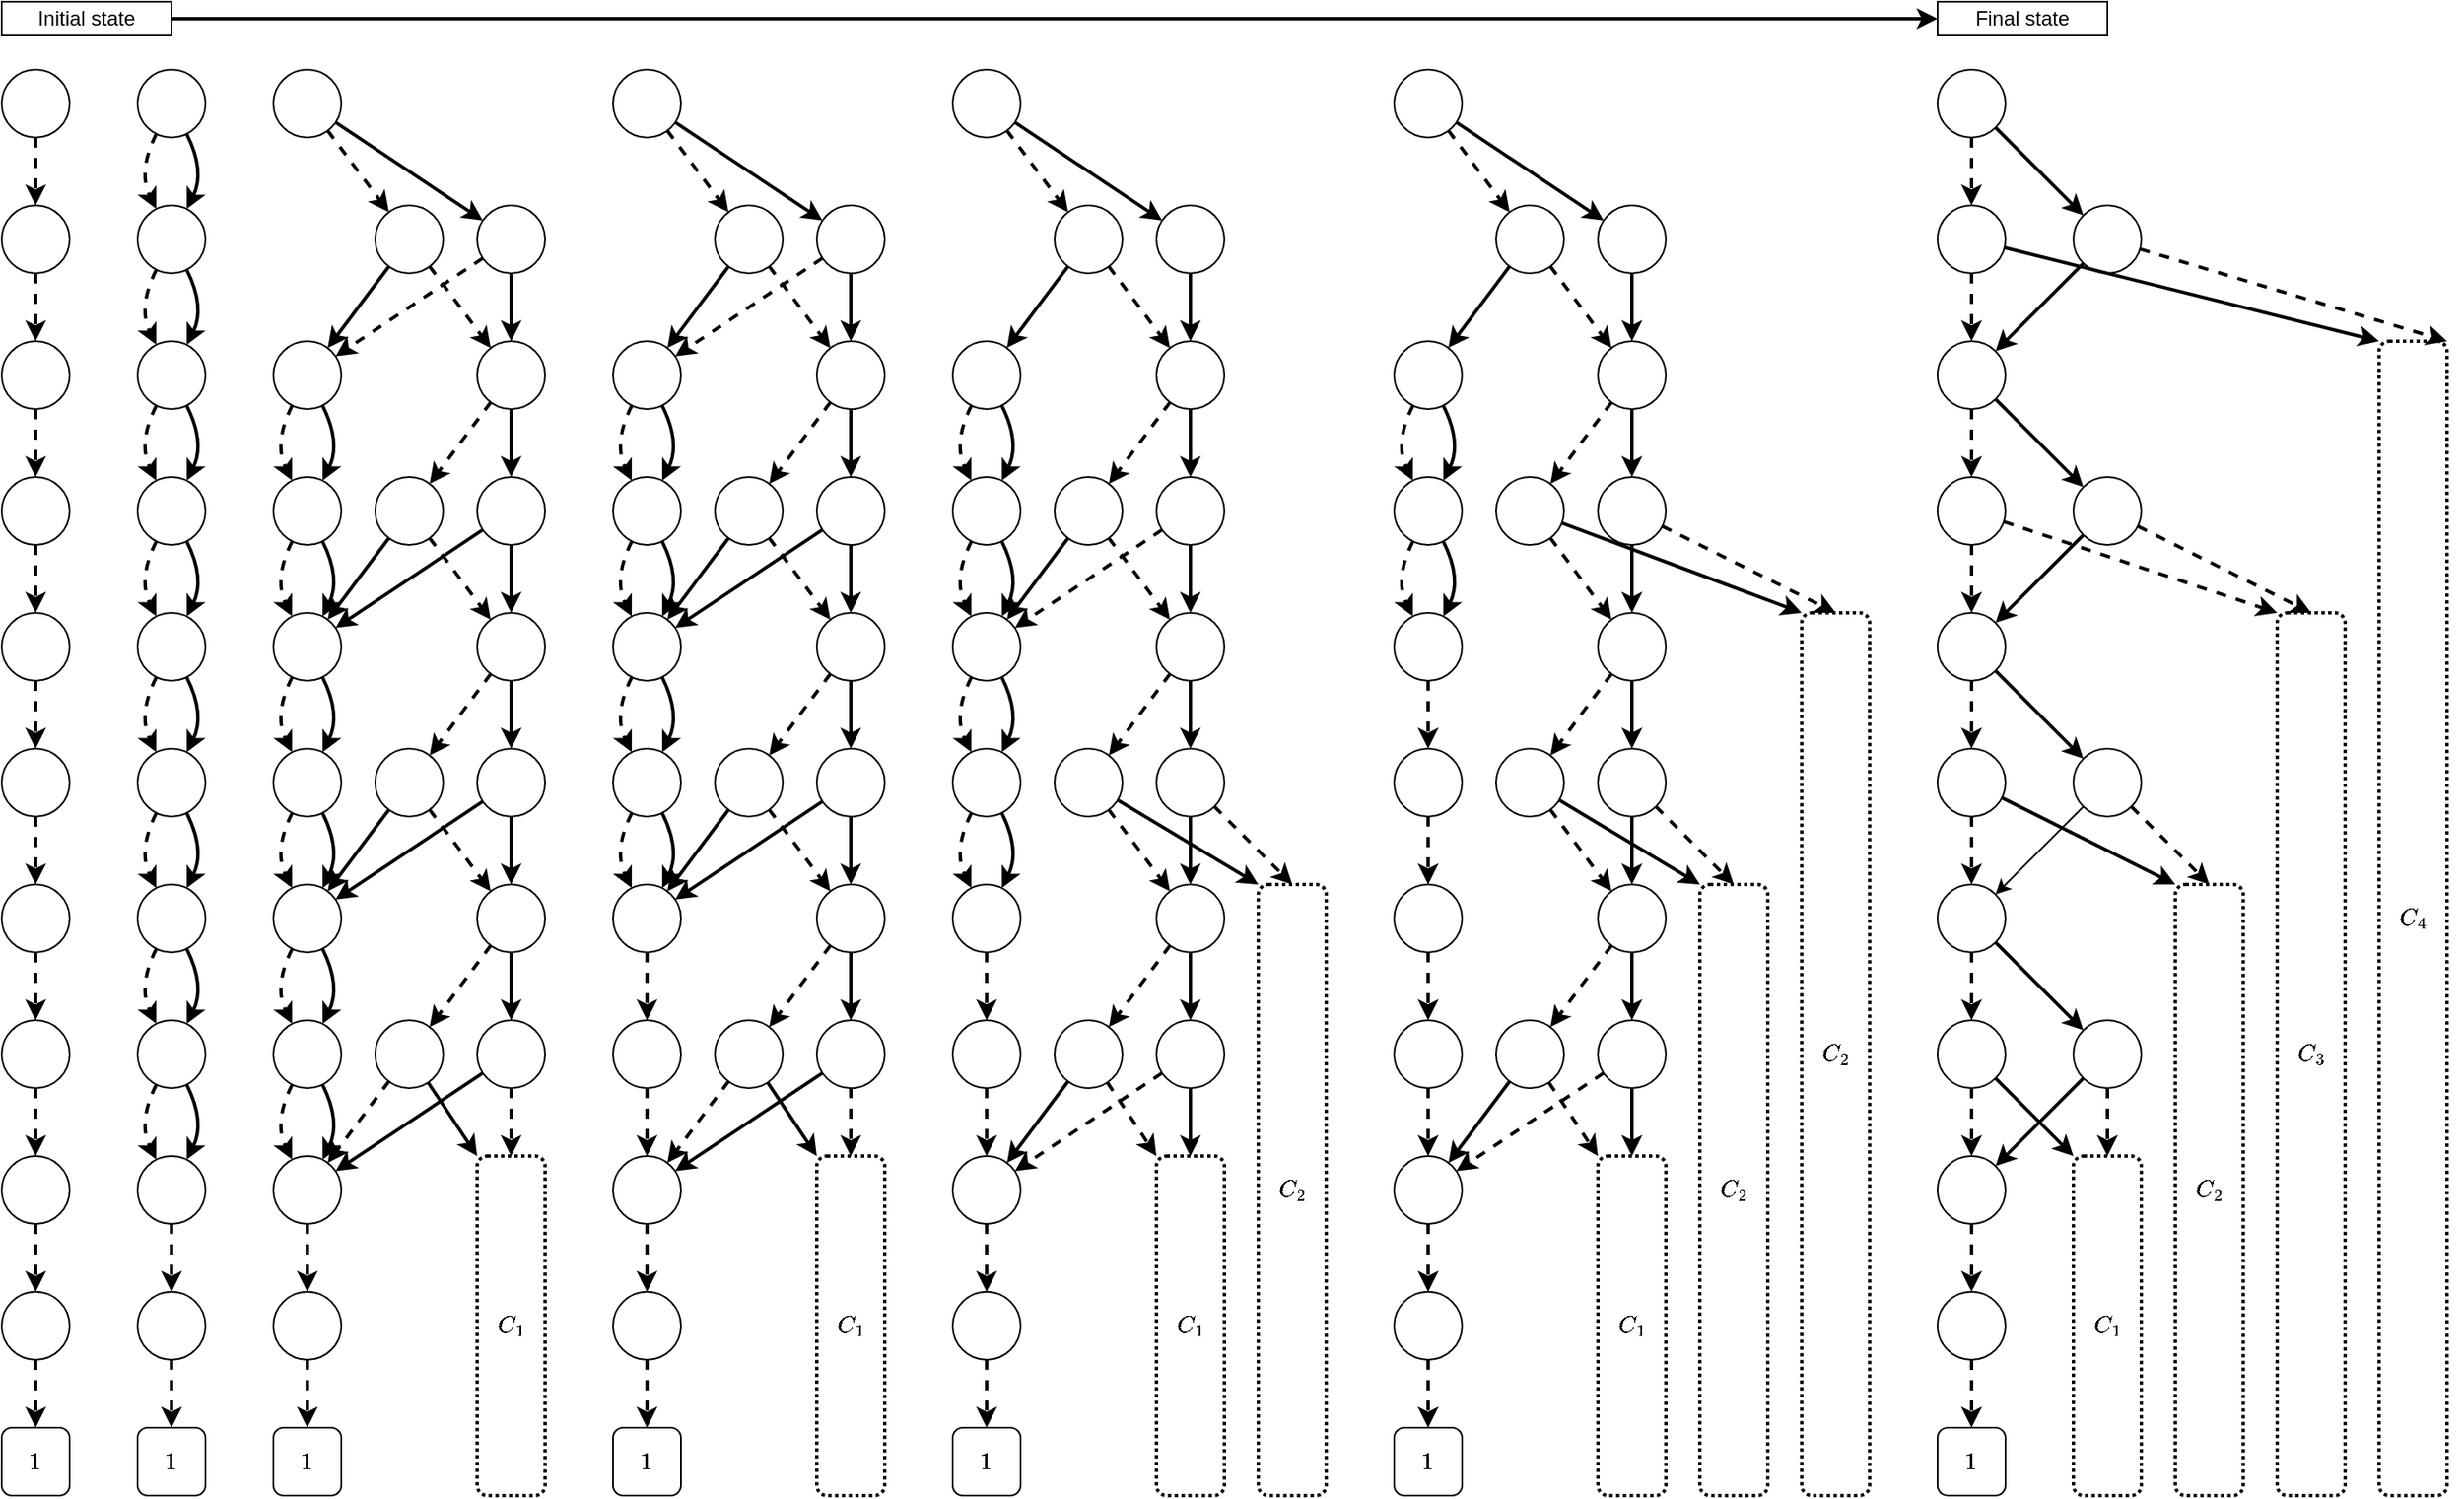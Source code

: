 <mxfile version="14.1.8" type="device"><diagram id="vb_dfc1w-ZMQi9i8ojWT" name="Page-1"><mxGraphModel dx="1673" dy="1133" grid="1" gridSize="10" guides="1" tooltips="1" connect="1" arrows="1" fold="1" page="1" pageScale="1" pageWidth="850" pageHeight="1100" math="1" shadow="0"><root><mxCell id="0"/><mxCell id="1" parent="0"/><mxCell id="EOSuSeyh9Gra6gzlrDmT-56" style="edgeStyle=orthogonalEdgeStyle;rounded=0;orthogonalLoop=1;jettySize=auto;html=1;strokeWidth=2;dashed=1;" edge="1" parent="1" source="EOSuSeyh9Gra6gzlrDmT-46" target="EOSuSeyh9Gra6gzlrDmT-47"><mxGeometry relative="1" as="geometry"/></mxCell><mxCell id="EOSuSeyh9Gra6gzlrDmT-46" value="" style="ellipse;whiteSpace=wrap;html=1;aspect=fixed;" vertex="1" parent="1"><mxGeometry x="40" y="160" width="40" height="40" as="geometry"/></mxCell><mxCell id="EOSuSeyh9Gra6gzlrDmT-57" style="edgeStyle=orthogonalEdgeStyle;rounded=0;orthogonalLoop=1;jettySize=auto;html=1;dashed=1;strokeWidth=2;" edge="1" parent="1" source="EOSuSeyh9Gra6gzlrDmT-47" target="EOSuSeyh9Gra6gzlrDmT-48"><mxGeometry relative="1" as="geometry"/></mxCell><mxCell id="EOSuSeyh9Gra6gzlrDmT-47" value="" style="ellipse;whiteSpace=wrap;html=1;aspect=fixed;" vertex="1" parent="1"><mxGeometry x="40" y="240" width="40" height="40" as="geometry"/></mxCell><mxCell id="EOSuSeyh9Gra6gzlrDmT-58" style="edgeStyle=orthogonalEdgeStyle;rounded=0;orthogonalLoop=1;jettySize=auto;html=1;dashed=1;strokeWidth=2;" edge="1" parent="1" source="EOSuSeyh9Gra6gzlrDmT-48" target="EOSuSeyh9Gra6gzlrDmT-49"><mxGeometry relative="1" as="geometry"/></mxCell><mxCell id="EOSuSeyh9Gra6gzlrDmT-48" value="" style="ellipse;whiteSpace=wrap;html=1;aspect=fixed;" vertex="1" parent="1"><mxGeometry x="40" y="320" width="40" height="40" as="geometry"/></mxCell><mxCell id="EOSuSeyh9Gra6gzlrDmT-59" style="edgeStyle=orthogonalEdgeStyle;rounded=0;orthogonalLoop=1;jettySize=auto;html=1;dashed=1;strokeWidth=2;" edge="1" parent="1" source="EOSuSeyh9Gra6gzlrDmT-49" target="EOSuSeyh9Gra6gzlrDmT-50"><mxGeometry relative="1" as="geometry"/></mxCell><mxCell id="EOSuSeyh9Gra6gzlrDmT-49" value="" style="ellipse;whiteSpace=wrap;html=1;aspect=fixed;" vertex="1" parent="1"><mxGeometry x="40" y="400" width="40" height="40" as="geometry"/></mxCell><mxCell id="EOSuSeyh9Gra6gzlrDmT-60" style="edgeStyle=orthogonalEdgeStyle;rounded=0;orthogonalLoop=1;jettySize=auto;html=1;dashed=1;strokeWidth=2;" edge="1" parent="1" source="EOSuSeyh9Gra6gzlrDmT-50" target="EOSuSeyh9Gra6gzlrDmT-51"><mxGeometry relative="1" as="geometry"/></mxCell><mxCell id="EOSuSeyh9Gra6gzlrDmT-50" value="" style="ellipse;whiteSpace=wrap;html=1;aspect=fixed;" vertex="1" parent="1"><mxGeometry x="40" y="480" width="40" height="40" as="geometry"/></mxCell><mxCell id="EOSuSeyh9Gra6gzlrDmT-61" style="edgeStyle=orthogonalEdgeStyle;rounded=0;orthogonalLoop=1;jettySize=auto;html=1;dashed=1;strokeWidth=2;" edge="1" parent="1" source="EOSuSeyh9Gra6gzlrDmT-51" target="EOSuSeyh9Gra6gzlrDmT-52"><mxGeometry relative="1" as="geometry"/></mxCell><mxCell id="EOSuSeyh9Gra6gzlrDmT-51" value="" style="ellipse;whiteSpace=wrap;html=1;aspect=fixed;" vertex="1" parent="1"><mxGeometry x="40" y="560" width="40" height="40" as="geometry"/></mxCell><mxCell id="EOSuSeyh9Gra6gzlrDmT-62" style="edgeStyle=orthogonalEdgeStyle;rounded=0;orthogonalLoop=1;jettySize=auto;html=1;dashed=1;strokeWidth=2;" edge="1" parent="1" source="EOSuSeyh9Gra6gzlrDmT-52" target="EOSuSeyh9Gra6gzlrDmT-53"><mxGeometry relative="1" as="geometry"/></mxCell><mxCell id="EOSuSeyh9Gra6gzlrDmT-52" value="" style="ellipse;whiteSpace=wrap;html=1;aspect=fixed;" vertex="1" parent="1"><mxGeometry x="40" y="640" width="40" height="40" as="geometry"/></mxCell><mxCell id="EOSuSeyh9Gra6gzlrDmT-63" style="edgeStyle=orthogonalEdgeStyle;rounded=0;orthogonalLoop=1;jettySize=auto;html=1;dashed=1;strokeWidth=2;" edge="1" parent="1" source="EOSuSeyh9Gra6gzlrDmT-53" target="EOSuSeyh9Gra6gzlrDmT-54"><mxGeometry relative="1" as="geometry"/></mxCell><mxCell id="EOSuSeyh9Gra6gzlrDmT-53" value="" style="ellipse;whiteSpace=wrap;html=1;aspect=fixed;" vertex="1" parent="1"><mxGeometry x="40" y="720" width="40" height="40" as="geometry"/></mxCell><mxCell id="EOSuSeyh9Gra6gzlrDmT-64" style="edgeStyle=orthogonalEdgeStyle;rounded=0;orthogonalLoop=1;jettySize=auto;html=1;dashed=1;strokeWidth=2;" edge="1" parent="1" source="EOSuSeyh9Gra6gzlrDmT-54" target="EOSuSeyh9Gra6gzlrDmT-55"><mxGeometry relative="1" as="geometry"/></mxCell><mxCell id="EOSuSeyh9Gra6gzlrDmT-54" value="" style="ellipse;whiteSpace=wrap;html=1;aspect=fixed;" vertex="1" parent="1"><mxGeometry x="40" y="800" width="40" height="40" as="geometry"/></mxCell><mxCell id="EOSuSeyh9Gra6gzlrDmT-66" style="edgeStyle=orthogonalEdgeStyle;rounded=0;orthogonalLoop=1;jettySize=auto;html=1;dashed=1;strokeWidth=2;" edge="1" parent="1" source="EOSuSeyh9Gra6gzlrDmT-55" target="EOSuSeyh9Gra6gzlrDmT-65"><mxGeometry relative="1" as="geometry"/></mxCell><mxCell id="EOSuSeyh9Gra6gzlrDmT-55" value="" style="ellipse;whiteSpace=wrap;html=1;aspect=fixed;" vertex="1" parent="1"><mxGeometry x="40" y="880" width="40" height="40" as="geometry"/></mxCell><mxCell id="EOSuSeyh9Gra6gzlrDmT-65" value="$$1$$" style="rounded=1;whiteSpace=wrap;html=1;" vertex="1" parent="1"><mxGeometry x="40" y="960" width="40" height="40" as="geometry"/></mxCell><mxCell id="EOSuSeyh9Gra6gzlrDmT-67" style="orthogonalLoop=1;jettySize=auto;html=1;strokeWidth=2;dashed=1;curved=1;" edge="1" parent="1" source="EOSuSeyh9Gra6gzlrDmT-68" target="EOSuSeyh9Gra6gzlrDmT-70"><mxGeometry relative="1" as="geometry"><Array as="points"><mxPoint x="120" y="220"/></Array></mxGeometry></mxCell><mxCell id="EOSuSeyh9Gra6gzlrDmT-90" style="edgeStyle=none;curved=1;orthogonalLoop=1;jettySize=auto;html=1;strokeWidth=2;" edge="1" parent="1" source="EOSuSeyh9Gra6gzlrDmT-68" target="EOSuSeyh9Gra6gzlrDmT-70"><mxGeometry relative="1" as="geometry"><Array as="points"><mxPoint x="160" y="220"/></Array></mxGeometry></mxCell><mxCell id="EOSuSeyh9Gra6gzlrDmT-68" value="" style="ellipse;whiteSpace=wrap;html=1;aspect=fixed;" vertex="1" parent="1"><mxGeometry x="120" y="160" width="40" height="40" as="geometry"/></mxCell><mxCell id="EOSuSeyh9Gra6gzlrDmT-69" style="orthogonalLoop=1;jettySize=auto;html=1;dashed=1;strokeWidth=2;curved=1;" edge="1" parent="1" source="EOSuSeyh9Gra6gzlrDmT-70" target="EOSuSeyh9Gra6gzlrDmT-72"><mxGeometry relative="1" as="geometry"><Array as="points"><mxPoint x="120" y="300"/></Array></mxGeometry></mxCell><mxCell id="EOSuSeyh9Gra6gzlrDmT-91" style="edgeStyle=none;curved=1;orthogonalLoop=1;jettySize=auto;html=1;strokeWidth=2;" edge="1" parent="1" source="EOSuSeyh9Gra6gzlrDmT-70" target="EOSuSeyh9Gra6gzlrDmT-72"><mxGeometry relative="1" as="geometry"><Array as="points"><mxPoint x="160" y="300"/></Array></mxGeometry></mxCell><mxCell id="EOSuSeyh9Gra6gzlrDmT-70" value="" style="ellipse;whiteSpace=wrap;html=1;aspect=fixed;" vertex="1" parent="1"><mxGeometry x="120" y="240" width="40" height="40" as="geometry"/></mxCell><mxCell id="EOSuSeyh9Gra6gzlrDmT-71" style="orthogonalLoop=1;jettySize=auto;html=1;dashed=1;strokeWidth=2;curved=1;" edge="1" parent="1" source="EOSuSeyh9Gra6gzlrDmT-72" target="EOSuSeyh9Gra6gzlrDmT-74"><mxGeometry relative="1" as="geometry"><Array as="points"><mxPoint x="120" y="380"/></Array></mxGeometry></mxCell><mxCell id="EOSuSeyh9Gra6gzlrDmT-92" style="edgeStyle=none;curved=1;orthogonalLoop=1;jettySize=auto;html=1;strokeWidth=2;" edge="1" parent="1" source="EOSuSeyh9Gra6gzlrDmT-72" target="EOSuSeyh9Gra6gzlrDmT-74"><mxGeometry relative="1" as="geometry"><Array as="points"><mxPoint x="160" y="380"/></Array></mxGeometry></mxCell><mxCell id="EOSuSeyh9Gra6gzlrDmT-72" value="" style="ellipse;whiteSpace=wrap;html=1;aspect=fixed;" vertex="1" parent="1"><mxGeometry x="120" y="320" width="40" height="40" as="geometry"/></mxCell><mxCell id="EOSuSeyh9Gra6gzlrDmT-73" style="orthogonalLoop=1;jettySize=auto;html=1;dashed=1;strokeWidth=2;curved=1;" edge="1" parent="1" source="EOSuSeyh9Gra6gzlrDmT-74" target="EOSuSeyh9Gra6gzlrDmT-76"><mxGeometry relative="1" as="geometry"><Array as="points"><mxPoint x="120" y="460"/></Array></mxGeometry></mxCell><mxCell id="EOSuSeyh9Gra6gzlrDmT-93" style="edgeStyle=none;curved=1;orthogonalLoop=1;jettySize=auto;html=1;strokeWidth=2;" edge="1" parent="1" source="EOSuSeyh9Gra6gzlrDmT-74" target="EOSuSeyh9Gra6gzlrDmT-76"><mxGeometry relative="1" as="geometry"><Array as="points"><mxPoint x="160" y="460"/></Array></mxGeometry></mxCell><mxCell id="EOSuSeyh9Gra6gzlrDmT-74" value="" style="ellipse;whiteSpace=wrap;html=1;aspect=fixed;" vertex="1" parent="1"><mxGeometry x="120" y="400" width="40" height="40" as="geometry"/></mxCell><mxCell id="EOSuSeyh9Gra6gzlrDmT-75" style="orthogonalLoop=1;jettySize=auto;html=1;dashed=1;strokeWidth=2;curved=1;" edge="1" parent="1" source="EOSuSeyh9Gra6gzlrDmT-76" target="EOSuSeyh9Gra6gzlrDmT-78"><mxGeometry relative="1" as="geometry"><Array as="points"><mxPoint x="120" y="540"/></Array></mxGeometry></mxCell><mxCell id="EOSuSeyh9Gra6gzlrDmT-94" style="edgeStyle=none;curved=1;orthogonalLoop=1;jettySize=auto;html=1;strokeWidth=2;" edge="1" parent="1" source="EOSuSeyh9Gra6gzlrDmT-76" target="EOSuSeyh9Gra6gzlrDmT-78"><mxGeometry relative="1" as="geometry"><Array as="points"><mxPoint x="160" y="540"/></Array></mxGeometry></mxCell><mxCell id="EOSuSeyh9Gra6gzlrDmT-76" value="" style="ellipse;whiteSpace=wrap;html=1;aspect=fixed;" vertex="1" parent="1"><mxGeometry x="120" y="480" width="40" height="40" as="geometry"/></mxCell><mxCell id="EOSuSeyh9Gra6gzlrDmT-77" style="orthogonalLoop=1;jettySize=auto;html=1;dashed=1;strokeWidth=2;curved=1;" edge="1" parent="1" source="EOSuSeyh9Gra6gzlrDmT-78" target="EOSuSeyh9Gra6gzlrDmT-80"><mxGeometry relative="1" as="geometry"><Array as="points"><mxPoint x="120" y="620"/></Array></mxGeometry></mxCell><mxCell id="EOSuSeyh9Gra6gzlrDmT-95" style="edgeStyle=none;curved=1;orthogonalLoop=1;jettySize=auto;html=1;strokeWidth=2;" edge="1" parent="1" source="EOSuSeyh9Gra6gzlrDmT-78" target="EOSuSeyh9Gra6gzlrDmT-80"><mxGeometry relative="1" as="geometry"><Array as="points"><mxPoint x="160" y="620"/></Array></mxGeometry></mxCell><mxCell id="EOSuSeyh9Gra6gzlrDmT-78" value="" style="ellipse;whiteSpace=wrap;html=1;aspect=fixed;" vertex="1" parent="1"><mxGeometry x="120" y="560" width="40" height="40" as="geometry"/></mxCell><mxCell id="EOSuSeyh9Gra6gzlrDmT-79" style="orthogonalLoop=1;jettySize=auto;html=1;dashed=1;strokeWidth=2;curved=1;" edge="1" parent="1" source="EOSuSeyh9Gra6gzlrDmT-80" target="EOSuSeyh9Gra6gzlrDmT-82"><mxGeometry relative="1" as="geometry"><Array as="points"><mxPoint x="120" y="700"/></Array></mxGeometry></mxCell><mxCell id="EOSuSeyh9Gra6gzlrDmT-96" style="edgeStyle=none;curved=1;orthogonalLoop=1;jettySize=auto;html=1;strokeWidth=2;" edge="1" parent="1" source="EOSuSeyh9Gra6gzlrDmT-80" target="EOSuSeyh9Gra6gzlrDmT-82"><mxGeometry relative="1" as="geometry"><Array as="points"><mxPoint x="160" y="700"/></Array></mxGeometry></mxCell><mxCell id="EOSuSeyh9Gra6gzlrDmT-80" value="" style="ellipse;whiteSpace=wrap;html=1;aspect=fixed;" vertex="1" parent="1"><mxGeometry x="120" y="640" width="40" height="40" as="geometry"/></mxCell><mxCell id="EOSuSeyh9Gra6gzlrDmT-81" style="orthogonalLoop=1;jettySize=auto;html=1;dashed=1;strokeWidth=2;curved=1;" edge="1" parent="1" source="EOSuSeyh9Gra6gzlrDmT-82" target="EOSuSeyh9Gra6gzlrDmT-84"><mxGeometry relative="1" as="geometry"><Array as="points"><mxPoint x="120" y="780"/></Array></mxGeometry></mxCell><mxCell id="EOSuSeyh9Gra6gzlrDmT-97" style="edgeStyle=none;curved=1;orthogonalLoop=1;jettySize=auto;html=1;strokeWidth=2;" edge="1" parent="1" source="EOSuSeyh9Gra6gzlrDmT-82" target="EOSuSeyh9Gra6gzlrDmT-84"><mxGeometry relative="1" as="geometry"><Array as="points"><mxPoint x="160" y="780"/></Array></mxGeometry></mxCell><mxCell id="EOSuSeyh9Gra6gzlrDmT-82" value="" style="ellipse;whiteSpace=wrap;html=1;aspect=fixed;" vertex="1" parent="1"><mxGeometry x="120" y="720" width="40" height="40" as="geometry"/></mxCell><mxCell id="EOSuSeyh9Gra6gzlrDmT-83" style="orthogonalLoop=1;jettySize=auto;html=1;dashed=1;strokeWidth=2;curved=1;" edge="1" parent="1" source="EOSuSeyh9Gra6gzlrDmT-84" target="EOSuSeyh9Gra6gzlrDmT-86"><mxGeometry relative="1" as="geometry"/></mxCell><mxCell id="EOSuSeyh9Gra6gzlrDmT-84" value="" style="ellipse;whiteSpace=wrap;html=1;aspect=fixed;" vertex="1" parent="1"><mxGeometry x="120" y="800" width="40" height="40" as="geometry"/></mxCell><mxCell id="EOSuSeyh9Gra6gzlrDmT-85" style="orthogonalLoop=1;jettySize=auto;html=1;dashed=1;strokeWidth=2;curved=1;" edge="1" parent="1" source="EOSuSeyh9Gra6gzlrDmT-86" target="EOSuSeyh9Gra6gzlrDmT-87"><mxGeometry relative="1" as="geometry"/></mxCell><mxCell id="EOSuSeyh9Gra6gzlrDmT-86" value="" style="ellipse;whiteSpace=wrap;html=1;aspect=fixed;" vertex="1" parent="1"><mxGeometry x="120" y="880" width="40" height="40" as="geometry"/></mxCell><mxCell id="EOSuSeyh9Gra6gzlrDmT-87" value="$$1$$" style="rounded=1;whiteSpace=wrap;html=1;" vertex="1" parent="1"><mxGeometry x="120" y="960" width="40" height="40" as="geometry"/></mxCell><mxCell id="EOSuSeyh9Gra6gzlrDmT-98" style="orthogonalLoop=1;jettySize=auto;html=1;strokeWidth=2;dashed=1;curved=1;" edge="1" parent="1" source="EOSuSeyh9Gra6gzlrDmT-100" target="EOSuSeyh9Gra6gzlrDmT-103"><mxGeometry relative="1" as="geometry"/></mxCell><mxCell id="EOSuSeyh9Gra6gzlrDmT-99" style="edgeStyle=none;curved=1;orthogonalLoop=1;jettySize=auto;html=1;strokeWidth=2;" edge="1" parent="1" source="EOSuSeyh9Gra6gzlrDmT-100" target="EOSuSeyh9Gra6gzlrDmT-127"><mxGeometry relative="1" as="geometry"/></mxCell><mxCell id="EOSuSeyh9Gra6gzlrDmT-100" value="" style="ellipse;whiteSpace=wrap;html=1;aspect=fixed;" vertex="1" parent="1"><mxGeometry x="200" y="160" width="40" height="40" as="geometry"/></mxCell><mxCell id="EOSuSeyh9Gra6gzlrDmT-101" style="orthogonalLoop=1;jettySize=auto;html=1;strokeWidth=2;curved=1;" edge="1" parent="1" source="EOSuSeyh9Gra6gzlrDmT-103" target="EOSuSeyh9Gra6gzlrDmT-106"><mxGeometry relative="1" as="geometry"/></mxCell><mxCell id="EOSuSeyh9Gra6gzlrDmT-102" style="edgeStyle=none;curved=1;orthogonalLoop=1;jettySize=auto;html=1;strokeWidth=2;dashed=1;" edge="1" parent="1" source="EOSuSeyh9Gra6gzlrDmT-103" target="EOSuSeyh9Gra6gzlrDmT-128"><mxGeometry relative="1" as="geometry"/></mxCell><mxCell id="EOSuSeyh9Gra6gzlrDmT-103" value="" style="ellipse;whiteSpace=wrap;html=1;aspect=fixed;" vertex="1" parent="1"><mxGeometry x="260" y="240" width="40" height="40" as="geometry"/></mxCell><mxCell id="EOSuSeyh9Gra6gzlrDmT-104" style="orthogonalLoop=1;jettySize=auto;html=1;dashed=1;strokeWidth=2;curved=1;" edge="1" parent="1" source="EOSuSeyh9Gra6gzlrDmT-106" target="EOSuSeyh9Gra6gzlrDmT-109"><mxGeometry relative="1" as="geometry"><Array as="points"><mxPoint x="200" y="380"/></Array></mxGeometry></mxCell><mxCell id="EOSuSeyh9Gra6gzlrDmT-105" style="edgeStyle=none;curved=1;orthogonalLoop=1;jettySize=auto;html=1;strokeWidth=2;" edge="1" parent="1" source="EOSuSeyh9Gra6gzlrDmT-106" target="EOSuSeyh9Gra6gzlrDmT-109"><mxGeometry relative="1" as="geometry"><Array as="points"><mxPoint x="240" y="380"/></Array></mxGeometry></mxCell><mxCell id="EOSuSeyh9Gra6gzlrDmT-106" value="" style="ellipse;whiteSpace=wrap;html=1;aspect=fixed;" vertex="1" parent="1"><mxGeometry x="200" y="320" width="40" height="40" as="geometry"/></mxCell><mxCell id="EOSuSeyh9Gra6gzlrDmT-107" style="orthogonalLoop=1;jettySize=auto;html=1;dashed=1;strokeWidth=2;curved=1;" edge="1" parent="1" source="EOSuSeyh9Gra6gzlrDmT-109" target="EOSuSeyh9Gra6gzlrDmT-112"><mxGeometry relative="1" as="geometry"><Array as="points"><mxPoint x="200" y="460"/></Array></mxGeometry></mxCell><mxCell id="EOSuSeyh9Gra6gzlrDmT-108" style="edgeStyle=none;curved=1;orthogonalLoop=1;jettySize=auto;html=1;strokeWidth=2;" edge="1" parent="1" source="EOSuSeyh9Gra6gzlrDmT-109" target="EOSuSeyh9Gra6gzlrDmT-112"><mxGeometry relative="1" as="geometry"><Array as="points"><mxPoint x="240" y="460"/></Array></mxGeometry></mxCell><mxCell id="EOSuSeyh9Gra6gzlrDmT-109" value="" style="ellipse;whiteSpace=wrap;html=1;aspect=fixed;" vertex="1" parent="1"><mxGeometry x="200" y="400" width="40" height="40" as="geometry"/></mxCell><mxCell id="EOSuSeyh9Gra6gzlrDmT-110" style="orthogonalLoop=1;jettySize=auto;html=1;dashed=1;strokeWidth=2;curved=1;" edge="1" parent="1" source="EOSuSeyh9Gra6gzlrDmT-112" target="EOSuSeyh9Gra6gzlrDmT-115"><mxGeometry relative="1" as="geometry"><Array as="points"><mxPoint x="200" y="540"/></Array></mxGeometry></mxCell><mxCell id="EOSuSeyh9Gra6gzlrDmT-111" style="edgeStyle=none;curved=1;orthogonalLoop=1;jettySize=auto;html=1;strokeWidth=2;" edge="1" parent="1" source="EOSuSeyh9Gra6gzlrDmT-112" target="EOSuSeyh9Gra6gzlrDmT-115"><mxGeometry relative="1" as="geometry"><Array as="points"><mxPoint x="240" y="540"/></Array></mxGeometry></mxCell><mxCell id="EOSuSeyh9Gra6gzlrDmT-112" value="" style="ellipse;whiteSpace=wrap;html=1;aspect=fixed;" vertex="1" parent="1"><mxGeometry x="200" y="480" width="40" height="40" as="geometry"/></mxCell><mxCell id="EOSuSeyh9Gra6gzlrDmT-113" style="orthogonalLoop=1;jettySize=auto;html=1;dashed=1;strokeWidth=2;curved=1;" edge="1" parent="1" source="EOSuSeyh9Gra6gzlrDmT-115" target="EOSuSeyh9Gra6gzlrDmT-118"><mxGeometry relative="1" as="geometry"><Array as="points"><mxPoint x="200" y="620"/></Array></mxGeometry></mxCell><mxCell id="EOSuSeyh9Gra6gzlrDmT-114" style="edgeStyle=none;curved=1;orthogonalLoop=1;jettySize=auto;html=1;strokeWidth=2;" edge="1" parent="1" source="EOSuSeyh9Gra6gzlrDmT-115" target="EOSuSeyh9Gra6gzlrDmT-118"><mxGeometry relative="1" as="geometry"><Array as="points"><mxPoint x="240" y="620"/></Array></mxGeometry></mxCell><mxCell id="EOSuSeyh9Gra6gzlrDmT-115" value="" style="ellipse;whiteSpace=wrap;html=1;aspect=fixed;" vertex="1" parent="1"><mxGeometry x="200" y="560" width="40" height="40" as="geometry"/></mxCell><mxCell id="EOSuSeyh9Gra6gzlrDmT-116" style="orthogonalLoop=1;jettySize=auto;html=1;dashed=1;strokeWidth=2;curved=1;" edge="1" parent="1" source="EOSuSeyh9Gra6gzlrDmT-118" target="EOSuSeyh9Gra6gzlrDmT-121"><mxGeometry relative="1" as="geometry"><Array as="points"><mxPoint x="200" y="700"/></Array></mxGeometry></mxCell><mxCell id="EOSuSeyh9Gra6gzlrDmT-117" style="edgeStyle=none;curved=1;orthogonalLoop=1;jettySize=auto;html=1;strokeWidth=2;" edge="1" parent="1" source="EOSuSeyh9Gra6gzlrDmT-118" target="EOSuSeyh9Gra6gzlrDmT-121"><mxGeometry relative="1" as="geometry"><Array as="points"><mxPoint x="240" y="700"/></Array></mxGeometry></mxCell><mxCell id="EOSuSeyh9Gra6gzlrDmT-118" value="" style="ellipse;whiteSpace=wrap;html=1;aspect=fixed;" vertex="1" parent="1"><mxGeometry x="200" y="640" width="40" height="40" as="geometry"/></mxCell><mxCell id="EOSuSeyh9Gra6gzlrDmT-119" style="orthogonalLoop=1;jettySize=auto;html=1;dashed=1;strokeWidth=2;curved=1;" edge="1" parent="1" source="EOSuSeyh9Gra6gzlrDmT-121" target="EOSuSeyh9Gra6gzlrDmT-123"><mxGeometry relative="1" as="geometry"><Array as="points"><mxPoint x="200" y="780"/></Array></mxGeometry></mxCell><mxCell id="EOSuSeyh9Gra6gzlrDmT-120" style="edgeStyle=none;curved=1;orthogonalLoop=1;jettySize=auto;html=1;strokeWidth=2;" edge="1" parent="1" source="EOSuSeyh9Gra6gzlrDmT-121" target="EOSuSeyh9Gra6gzlrDmT-123"><mxGeometry relative="1" as="geometry"><Array as="points"><mxPoint x="240" y="780"/></Array></mxGeometry></mxCell><mxCell id="EOSuSeyh9Gra6gzlrDmT-121" value="" style="ellipse;whiteSpace=wrap;html=1;aspect=fixed;" vertex="1" parent="1"><mxGeometry x="200" y="720" width="40" height="40" as="geometry"/></mxCell><mxCell id="EOSuSeyh9Gra6gzlrDmT-122" style="orthogonalLoop=1;jettySize=auto;html=1;dashed=1;strokeWidth=2;curved=1;" edge="1" parent="1" source="EOSuSeyh9Gra6gzlrDmT-123" target="EOSuSeyh9Gra6gzlrDmT-125"><mxGeometry relative="1" as="geometry"/></mxCell><mxCell id="EOSuSeyh9Gra6gzlrDmT-123" value="" style="ellipse;whiteSpace=wrap;html=1;aspect=fixed;" vertex="1" parent="1"><mxGeometry x="200" y="800" width="40" height="40" as="geometry"/></mxCell><mxCell id="EOSuSeyh9Gra6gzlrDmT-124" style="orthogonalLoop=1;jettySize=auto;html=1;dashed=1;strokeWidth=2;curved=1;" edge="1" parent="1" source="EOSuSeyh9Gra6gzlrDmT-125" target="EOSuSeyh9Gra6gzlrDmT-126"><mxGeometry relative="1" as="geometry"/></mxCell><mxCell id="EOSuSeyh9Gra6gzlrDmT-125" value="" style="ellipse;whiteSpace=wrap;html=1;aspect=fixed;" vertex="1" parent="1"><mxGeometry x="200" y="880" width="40" height="40" as="geometry"/></mxCell><mxCell id="EOSuSeyh9Gra6gzlrDmT-126" value="$$1$$" style="rounded=1;whiteSpace=wrap;html=1;" vertex="1" parent="1"><mxGeometry x="200" y="960" width="40" height="40" as="geometry"/></mxCell><mxCell id="EOSuSeyh9Gra6gzlrDmT-131" style="edgeStyle=none;curved=1;orthogonalLoop=1;jettySize=auto;html=1;strokeWidth=2;" edge="1" parent="1" source="EOSuSeyh9Gra6gzlrDmT-127" target="EOSuSeyh9Gra6gzlrDmT-128"><mxGeometry relative="1" as="geometry"/></mxCell><mxCell id="EOSuSeyh9Gra6gzlrDmT-159" style="edgeStyle=none;curved=1;orthogonalLoop=1;jettySize=auto;html=1;strokeWidth=2;dashed=1;" edge="1" parent="1" source="EOSuSeyh9Gra6gzlrDmT-127" target="EOSuSeyh9Gra6gzlrDmT-106"><mxGeometry relative="1" as="geometry"/></mxCell><mxCell id="EOSuSeyh9Gra6gzlrDmT-127" value="" style="ellipse;whiteSpace=wrap;html=1;aspect=fixed;" vertex="1" parent="1"><mxGeometry x="320" y="240" width="40" height="40" as="geometry"/></mxCell><mxCell id="EOSuSeyh9Gra6gzlrDmT-133" style="edgeStyle=none;curved=1;orthogonalLoop=1;jettySize=auto;html=1;strokeWidth=2;" edge="1" parent="1" source="EOSuSeyh9Gra6gzlrDmT-128" target="EOSuSeyh9Gra6gzlrDmT-130"><mxGeometry relative="1" as="geometry"/></mxCell><mxCell id="EOSuSeyh9Gra6gzlrDmT-134" style="edgeStyle=none;curved=1;orthogonalLoop=1;jettySize=auto;html=1;strokeWidth=2;dashed=1;" edge="1" parent="1" source="EOSuSeyh9Gra6gzlrDmT-128" target="EOSuSeyh9Gra6gzlrDmT-129"><mxGeometry relative="1" as="geometry"/></mxCell><mxCell id="EOSuSeyh9Gra6gzlrDmT-128" value="" style="ellipse;whiteSpace=wrap;html=1;aspect=fixed;" vertex="1" parent="1"><mxGeometry x="320" y="320" width="40" height="40" as="geometry"/></mxCell><mxCell id="EOSuSeyh9Gra6gzlrDmT-144" style="edgeStyle=none;curved=1;orthogonalLoop=1;jettySize=auto;html=1;strokeWidth=2;dashed=1;" edge="1" parent="1" source="EOSuSeyh9Gra6gzlrDmT-129" target="EOSuSeyh9Gra6gzlrDmT-135"><mxGeometry relative="1" as="geometry"/></mxCell><mxCell id="EOSuSeyh9Gra6gzlrDmT-157" style="edgeStyle=none;curved=1;orthogonalLoop=1;jettySize=auto;html=1;strokeWidth=2;" edge="1" parent="1" source="EOSuSeyh9Gra6gzlrDmT-129" target="EOSuSeyh9Gra6gzlrDmT-112"><mxGeometry relative="1" as="geometry"/></mxCell><mxCell id="EOSuSeyh9Gra6gzlrDmT-129" value="" style="ellipse;whiteSpace=wrap;html=1;aspect=fixed;" vertex="1" parent="1"><mxGeometry x="260" y="400" width="40" height="40" as="geometry"/></mxCell><mxCell id="EOSuSeyh9Gra6gzlrDmT-143" style="edgeStyle=none;curved=1;orthogonalLoop=1;jettySize=auto;html=1;strokeWidth=2;" edge="1" parent="1" source="EOSuSeyh9Gra6gzlrDmT-130" target="EOSuSeyh9Gra6gzlrDmT-135"><mxGeometry relative="1" as="geometry"/></mxCell><mxCell id="EOSuSeyh9Gra6gzlrDmT-158" style="edgeStyle=none;curved=1;orthogonalLoop=1;jettySize=auto;html=1;strokeWidth=2;" edge="1" parent="1" source="EOSuSeyh9Gra6gzlrDmT-130" target="EOSuSeyh9Gra6gzlrDmT-112"><mxGeometry relative="1" as="geometry"/></mxCell><mxCell id="EOSuSeyh9Gra6gzlrDmT-130" value="" style="ellipse;whiteSpace=wrap;html=1;aspect=fixed;" vertex="1" parent="1"><mxGeometry x="320" y="400" width="40" height="40" as="geometry"/></mxCell><mxCell id="EOSuSeyh9Gra6gzlrDmT-145" style="edgeStyle=none;curved=1;orthogonalLoop=1;jettySize=auto;html=1;strokeWidth=2;" edge="1" parent="1" source="EOSuSeyh9Gra6gzlrDmT-135" target="EOSuSeyh9Gra6gzlrDmT-136"><mxGeometry relative="1" as="geometry"/></mxCell><mxCell id="EOSuSeyh9Gra6gzlrDmT-146" style="edgeStyle=none;curved=1;orthogonalLoop=1;jettySize=auto;html=1;strokeWidth=2;dashed=1;" edge="1" parent="1" source="EOSuSeyh9Gra6gzlrDmT-135" target="EOSuSeyh9Gra6gzlrDmT-137"><mxGeometry relative="1" as="geometry"/></mxCell><mxCell id="EOSuSeyh9Gra6gzlrDmT-135" value="" style="ellipse;whiteSpace=wrap;html=1;aspect=fixed;" vertex="1" parent="1"><mxGeometry x="320" y="480" width="40" height="40" as="geometry"/></mxCell><mxCell id="EOSuSeyh9Gra6gzlrDmT-148" style="edgeStyle=none;curved=1;orthogonalLoop=1;jettySize=auto;html=1;strokeWidth=2;" edge="1" parent="1" source="EOSuSeyh9Gra6gzlrDmT-136" target="EOSuSeyh9Gra6gzlrDmT-138"><mxGeometry relative="1" as="geometry"/></mxCell><mxCell id="EOSuSeyh9Gra6gzlrDmT-156" style="edgeStyle=none;curved=1;orthogonalLoop=1;jettySize=auto;html=1;strokeWidth=2;" edge="1" parent="1" source="EOSuSeyh9Gra6gzlrDmT-136" target="EOSuSeyh9Gra6gzlrDmT-118"><mxGeometry relative="1" as="geometry"/></mxCell><mxCell id="EOSuSeyh9Gra6gzlrDmT-136" value="" style="ellipse;whiteSpace=wrap;html=1;aspect=fixed;" vertex="1" parent="1"><mxGeometry x="320" y="560" width="40" height="40" as="geometry"/></mxCell><mxCell id="EOSuSeyh9Gra6gzlrDmT-147" style="edgeStyle=none;curved=1;orthogonalLoop=1;jettySize=auto;html=1;strokeWidth=2;dashed=1;" edge="1" parent="1" source="EOSuSeyh9Gra6gzlrDmT-137" target="EOSuSeyh9Gra6gzlrDmT-138"><mxGeometry relative="1" as="geometry"/></mxCell><mxCell id="EOSuSeyh9Gra6gzlrDmT-155" style="edgeStyle=none;curved=1;orthogonalLoop=1;jettySize=auto;html=1;strokeWidth=2;" edge="1" parent="1" source="EOSuSeyh9Gra6gzlrDmT-137" target="EOSuSeyh9Gra6gzlrDmT-118"><mxGeometry relative="1" as="geometry"/></mxCell><mxCell id="EOSuSeyh9Gra6gzlrDmT-137" value="" style="ellipse;whiteSpace=wrap;html=1;aspect=fixed;" vertex="1" parent="1"><mxGeometry x="260" y="560" width="40" height="40" as="geometry"/></mxCell><mxCell id="EOSuSeyh9Gra6gzlrDmT-149" style="edgeStyle=none;curved=1;orthogonalLoop=1;jettySize=auto;html=1;strokeWidth=2;dashed=1;" edge="1" parent="1" source="EOSuSeyh9Gra6gzlrDmT-138" target="EOSuSeyh9Gra6gzlrDmT-139"><mxGeometry relative="1" as="geometry"/></mxCell><mxCell id="EOSuSeyh9Gra6gzlrDmT-150" style="edgeStyle=none;curved=1;orthogonalLoop=1;jettySize=auto;html=1;strokeWidth=2;" edge="1" parent="1" source="EOSuSeyh9Gra6gzlrDmT-138" target="EOSuSeyh9Gra6gzlrDmT-140"><mxGeometry relative="1" as="geometry"/></mxCell><mxCell id="EOSuSeyh9Gra6gzlrDmT-138" value="" style="ellipse;whiteSpace=wrap;html=1;aspect=fixed;" vertex="1" parent="1"><mxGeometry x="320" y="640" width="40" height="40" as="geometry"/></mxCell><mxCell id="EOSuSeyh9Gra6gzlrDmT-152" style="edgeStyle=none;curved=1;orthogonalLoop=1;jettySize=auto;html=1;entryX=0;entryY=0;entryDx=0;entryDy=0;strokeWidth=2;" edge="1" parent="1" source="EOSuSeyh9Gra6gzlrDmT-139" target="EOSuSeyh9Gra6gzlrDmT-142"><mxGeometry relative="1" as="geometry"/></mxCell><mxCell id="EOSuSeyh9Gra6gzlrDmT-153" style="edgeStyle=none;curved=1;orthogonalLoop=1;jettySize=auto;html=1;strokeWidth=2;dashed=1;" edge="1" parent="1" source="EOSuSeyh9Gra6gzlrDmT-139" target="EOSuSeyh9Gra6gzlrDmT-123"><mxGeometry relative="1" as="geometry"/></mxCell><mxCell id="EOSuSeyh9Gra6gzlrDmT-139" value="" style="ellipse;whiteSpace=wrap;html=1;aspect=fixed;" vertex="1" parent="1"><mxGeometry x="260" y="720" width="40" height="40" as="geometry"/></mxCell><mxCell id="EOSuSeyh9Gra6gzlrDmT-151" style="edgeStyle=none;curved=1;orthogonalLoop=1;jettySize=auto;html=1;strokeWidth=2;dashed=1;" edge="1" parent="1" source="EOSuSeyh9Gra6gzlrDmT-140" target="EOSuSeyh9Gra6gzlrDmT-142"><mxGeometry relative="1" as="geometry"/></mxCell><mxCell id="EOSuSeyh9Gra6gzlrDmT-154" style="edgeStyle=none;curved=1;orthogonalLoop=1;jettySize=auto;html=1;strokeWidth=2;" edge="1" parent="1" source="EOSuSeyh9Gra6gzlrDmT-140" target="EOSuSeyh9Gra6gzlrDmT-123"><mxGeometry relative="1" as="geometry"/></mxCell><mxCell id="EOSuSeyh9Gra6gzlrDmT-140" value="" style="ellipse;whiteSpace=wrap;html=1;aspect=fixed;" vertex="1" parent="1"><mxGeometry x="320" y="720" width="40" height="40" as="geometry"/></mxCell><mxCell id="EOSuSeyh9Gra6gzlrDmT-142" value="$$C_1$$" style="rounded=1;whiteSpace=wrap;html=1;dashed=1;strokeWidth=2;dashPattern=1 1;" vertex="1" parent="1"><mxGeometry x="320" y="800" width="40" height="200" as="geometry"/></mxCell><mxCell id="EOSuSeyh9Gra6gzlrDmT-160" value="" style="group" vertex="1" connectable="0" parent="1"><mxGeometry x="1180" y="160" width="300" height="840" as="geometry"/></mxCell><mxCell id="EOSuSeyh9Gra6gzlrDmT-3" value="" style="ellipse;whiteSpace=wrap;html=1;aspect=fixed;" vertex="1" parent="EOSuSeyh9Gra6gzlrDmT-160"><mxGeometry width="40" height="40" as="geometry"/></mxCell><mxCell id="EOSuSeyh9Gra6gzlrDmT-6" value="" style="ellipse;whiteSpace=wrap;html=1;aspect=fixed;" vertex="1" parent="EOSuSeyh9Gra6gzlrDmT-160"><mxGeometry y="80" width="40" height="40" as="geometry"/></mxCell><mxCell id="EOSuSeyh9Gra6gzlrDmT-1" style="edgeStyle=orthogonalEdgeStyle;rounded=0;orthogonalLoop=1;jettySize=auto;html=1;endArrow=classic;endFill=1;dashed=1;strokeWidth=2;" edge="1" parent="EOSuSeyh9Gra6gzlrDmT-160" source="EOSuSeyh9Gra6gzlrDmT-3" target="EOSuSeyh9Gra6gzlrDmT-6"><mxGeometry relative="1" as="geometry"/></mxCell><mxCell id="EOSuSeyh9Gra6gzlrDmT-9" value="" style="ellipse;whiteSpace=wrap;html=1;aspect=fixed;" vertex="1" parent="EOSuSeyh9Gra6gzlrDmT-160"><mxGeometry x="80" y="80" width="40" height="40" as="geometry"/></mxCell><mxCell id="EOSuSeyh9Gra6gzlrDmT-2" style="edgeStyle=none;rounded=0;orthogonalLoop=1;jettySize=auto;html=1;endArrow=classic;endFill=1;strokeWidth=2;" edge="1" parent="EOSuSeyh9Gra6gzlrDmT-160" source="EOSuSeyh9Gra6gzlrDmT-3" target="EOSuSeyh9Gra6gzlrDmT-9"><mxGeometry relative="1" as="geometry"/></mxCell><mxCell id="EOSuSeyh9Gra6gzlrDmT-12" value="" style="ellipse;whiteSpace=wrap;html=1;aspect=fixed;" vertex="1" parent="EOSuSeyh9Gra6gzlrDmT-160"><mxGeometry y="160" width="40" height="40" as="geometry"/></mxCell><mxCell id="EOSuSeyh9Gra6gzlrDmT-4" style="edgeStyle=orthogonalEdgeStyle;rounded=0;orthogonalLoop=1;jettySize=auto;html=1;dashed=1;endArrow=classic;endFill=1;strokeWidth=2;" edge="1" parent="EOSuSeyh9Gra6gzlrDmT-160" source="EOSuSeyh9Gra6gzlrDmT-6" target="EOSuSeyh9Gra6gzlrDmT-12"><mxGeometry relative="1" as="geometry"/></mxCell><mxCell id="EOSuSeyh9Gra6gzlrDmT-8" style="edgeStyle=none;rounded=0;orthogonalLoop=1;jettySize=auto;html=1;endArrow=classic;endFill=1;strokeWidth=2;" edge="1" parent="EOSuSeyh9Gra6gzlrDmT-160" source="EOSuSeyh9Gra6gzlrDmT-9" target="EOSuSeyh9Gra6gzlrDmT-12"><mxGeometry relative="1" as="geometry"/></mxCell><mxCell id="EOSuSeyh9Gra6gzlrDmT-15" value="" style="ellipse;whiteSpace=wrap;html=1;aspect=fixed;" vertex="1" parent="EOSuSeyh9Gra6gzlrDmT-160"><mxGeometry y="240" width="40" height="40" as="geometry"/></mxCell><mxCell id="EOSuSeyh9Gra6gzlrDmT-10" style="edgeStyle=orthogonalEdgeStyle;rounded=0;orthogonalLoop=1;jettySize=auto;html=1;dashed=1;endArrow=classic;endFill=1;strokeWidth=2;" edge="1" parent="EOSuSeyh9Gra6gzlrDmT-160" source="EOSuSeyh9Gra6gzlrDmT-12" target="EOSuSeyh9Gra6gzlrDmT-15"><mxGeometry relative="1" as="geometry"/></mxCell><mxCell id="EOSuSeyh9Gra6gzlrDmT-18" value="" style="ellipse;whiteSpace=wrap;html=1;aspect=fixed;" vertex="1" parent="EOSuSeyh9Gra6gzlrDmT-160"><mxGeometry x="80" y="240" width="40" height="40" as="geometry"/></mxCell><mxCell id="EOSuSeyh9Gra6gzlrDmT-11" style="edgeStyle=none;rounded=0;orthogonalLoop=1;jettySize=auto;html=1;endArrow=classic;endFill=1;strokeWidth=2;" edge="1" parent="EOSuSeyh9Gra6gzlrDmT-160" source="EOSuSeyh9Gra6gzlrDmT-12" target="EOSuSeyh9Gra6gzlrDmT-18"><mxGeometry relative="1" as="geometry"/></mxCell><mxCell id="EOSuSeyh9Gra6gzlrDmT-21" value="" style="ellipse;whiteSpace=wrap;html=1;aspect=fixed;" vertex="1" parent="EOSuSeyh9Gra6gzlrDmT-160"><mxGeometry y="320" width="40" height="40" as="geometry"/></mxCell><mxCell id="EOSuSeyh9Gra6gzlrDmT-13" style="edgeStyle=orthogonalEdgeStyle;rounded=0;orthogonalLoop=1;jettySize=auto;html=1;dashed=1;endArrow=classic;endFill=1;strokeWidth=2;" edge="1" parent="EOSuSeyh9Gra6gzlrDmT-160" source="EOSuSeyh9Gra6gzlrDmT-15" target="EOSuSeyh9Gra6gzlrDmT-21"><mxGeometry relative="1" as="geometry"/></mxCell><mxCell id="EOSuSeyh9Gra6gzlrDmT-16" style="edgeStyle=none;rounded=0;orthogonalLoop=1;jettySize=auto;html=1;endArrow=classic;endFill=1;strokeWidth=2;" edge="1" parent="EOSuSeyh9Gra6gzlrDmT-160" source="EOSuSeyh9Gra6gzlrDmT-18" target="EOSuSeyh9Gra6gzlrDmT-21"><mxGeometry relative="1" as="geometry"/></mxCell><mxCell id="EOSuSeyh9Gra6gzlrDmT-24" value="" style="ellipse;whiteSpace=wrap;html=1;aspect=fixed;" vertex="1" parent="EOSuSeyh9Gra6gzlrDmT-160"><mxGeometry y="400" width="40" height="40" as="geometry"/></mxCell><mxCell id="EOSuSeyh9Gra6gzlrDmT-19" style="edgeStyle=orthogonalEdgeStyle;rounded=0;orthogonalLoop=1;jettySize=auto;html=1;dashed=1;endArrow=classic;endFill=1;strokeWidth=2;" edge="1" parent="EOSuSeyh9Gra6gzlrDmT-160" source="EOSuSeyh9Gra6gzlrDmT-21" target="EOSuSeyh9Gra6gzlrDmT-24"><mxGeometry relative="1" as="geometry"/></mxCell><mxCell id="EOSuSeyh9Gra6gzlrDmT-27" value="" style="ellipse;whiteSpace=wrap;html=1;aspect=fixed;" vertex="1" parent="EOSuSeyh9Gra6gzlrDmT-160"><mxGeometry x="80" y="400" width="40" height="40" as="geometry"/></mxCell><mxCell id="EOSuSeyh9Gra6gzlrDmT-20" style="edgeStyle=none;rounded=0;orthogonalLoop=1;jettySize=auto;html=1;endArrow=classic;endFill=1;strokeWidth=2;" edge="1" parent="EOSuSeyh9Gra6gzlrDmT-160" source="EOSuSeyh9Gra6gzlrDmT-21" target="EOSuSeyh9Gra6gzlrDmT-27"><mxGeometry relative="1" as="geometry"/></mxCell><mxCell id="EOSuSeyh9Gra6gzlrDmT-30" value="" style="ellipse;whiteSpace=wrap;html=1;aspect=fixed;" vertex="1" parent="EOSuSeyh9Gra6gzlrDmT-160"><mxGeometry y="480" width="40" height="40" as="geometry"/></mxCell><mxCell id="EOSuSeyh9Gra6gzlrDmT-22" style="edgeStyle=orthogonalEdgeStyle;rounded=0;orthogonalLoop=1;jettySize=auto;html=1;dashed=1;endArrow=classic;endFill=1;strokeWidth=2;" edge="1" parent="EOSuSeyh9Gra6gzlrDmT-160" source="EOSuSeyh9Gra6gzlrDmT-24" target="EOSuSeyh9Gra6gzlrDmT-30"><mxGeometry relative="1" as="geometry"/></mxCell><mxCell id="EOSuSeyh9Gra6gzlrDmT-25" style="edgeStyle=none;rounded=0;orthogonalLoop=1;jettySize=auto;html=1;endArrow=classic;endFill=1;" edge="1" parent="EOSuSeyh9Gra6gzlrDmT-160" source="EOSuSeyh9Gra6gzlrDmT-27" target="EOSuSeyh9Gra6gzlrDmT-30"><mxGeometry relative="1" as="geometry"/></mxCell><mxCell id="EOSuSeyh9Gra6gzlrDmT-33" value="" style="ellipse;whiteSpace=wrap;html=1;aspect=fixed;" vertex="1" parent="EOSuSeyh9Gra6gzlrDmT-160"><mxGeometry y="560" width="40" height="40" as="geometry"/></mxCell><mxCell id="EOSuSeyh9Gra6gzlrDmT-28" style="edgeStyle=orthogonalEdgeStyle;rounded=0;orthogonalLoop=1;jettySize=auto;html=1;dashed=1;endArrow=classic;endFill=1;strokeWidth=2;" edge="1" parent="EOSuSeyh9Gra6gzlrDmT-160" source="EOSuSeyh9Gra6gzlrDmT-30" target="EOSuSeyh9Gra6gzlrDmT-33"><mxGeometry relative="1" as="geometry"/></mxCell><mxCell id="EOSuSeyh9Gra6gzlrDmT-36" value="" style="ellipse;whiteSpace=wrap;html=1;aspect=fixed;" vertex="1" parent="EOSuSeyh9Gra6gzlrDmT-160"><mxGeometry x="80" y="560" width="40" height="40" as="geometry"/></mxCell><mxCell id="EOSuSeyh9Gra6gzlrDmT-29" style="edgeStyle=none;rounded=0;orthogonalLoop=1;jettySize=auto;html=1;endArrow=classic;endFill=1;strokeWidth=2;" edge="1" parent="EOSuSeyh9Gra6gzlrDmT-160" source="EOSuSeyh9Gra6gzlrDmT-30" target="EOSuSeyh9Gra6gzlrDmT-36"><mxGeometry relative="1" as="geometry"/></mxCell><mxCell id="EOSuSeyh9Gra6gzlrDmT-37" value="$$C_4$$" style="rounded=1;whiteSpace=wrap;html=1;dashed=1;strokeWidth=2;dashPattern=1 1;" vertex="1" parent="EOSuSeyh9Gra6gzlrDmT-160"><mxGeometry x="260" y="160" width="40" height="680" as="geometry"/></mxCell><mxCell id="EOSuSeyh9Gra6gzlrDmT-5" style="rounded=0;orthogonalLoop=1;jettySize=auto;html=1;endArrow=classic;endFill=1;entryX=0;entryY=0;entryDx=0;entryDy=0;strokeWidth=2;" edge="1" parent="EOSuSeyh9Gra6gzlrDmT-160" source="EOSuSeyh9Gra6gzlrDmT-6" target="EOSuSeyh9Gra6gzlrDmT-37"><mxGeometry relative="1" as="geometry"><mxPoint x="230" y="160" as="targetPoint"/></mxGeometry></mxCell><mxCell id="EOSuSeyh9Gra6gzlrDmT-7" style="edgeStyle=none;rounded=0;orthogonalLoop=1;jettySize=auto;html=1;entryX=1;entryY=0;entryDx=0;entryDy=0;dashed=1;endArrow=classic;endFill=1;strokeWidth=2;" edge="1" parent="EOSuSeyh9Gra6gzlrDmT-160" source="EOSuSeyh9Gra6gzlrDmT-9" target="EOSuSeyh9Gra6gzlrDmT-37"><mxGeometry relative="1" as="geometry"/></mxCell><mxCell id="EOSuSeyh9Gra6gzlrDmT-39" value="" style="ellipse;whiteSpace=wrap;html=1;aspect=fixed;" vertex="1" parent="EOSuSeyh9Gra6gzlrDmT-160"><mxGeometry y="640" width="40" height="40" as="geometry"/></mxCell><mxCell id="EOSuSeyh9Gra6gzlrDmT-31" style="edgeStyle=none;rounded=0;orthogonalLoop=1;jettySize=auto;html=1;dashed=1;endArrow=classic;endFill=1;strokeWidth=2;" edge="1" parent="EOSuSeyh9Gra6gzlrDmT-160" source="EOSuSeyh9Gra6gzlrDmT-33" target="EOSuSeyh9Gra6gzlrDmT-39"><mxGeometry relative="1" as="geometry"/></mxCell><mxCell id="EOSuSeyh9Gra6gzlrDmT-35" style="edgeStyle=none;rounded=0;orthogonalLoop=1;jettySize=auto;html=1;endArrow=classic;endFill=1;strokeWidth=2;" edge="1" parent="EOSuSeyh9Gra6gzlrDmT-160" source="EOSuSeyh9Gra6gzlrDmT-36" target="EOSuSeyh9Gra6gzlrDmT-39"><mxGeometry relative="1" as="geometry"/></mxCell><mxCell id="EOSuSeyh9Gra6gzlrDmT-40" value="$$1$$" style="rounded=1;whiteSpace=wrap;html=1;" vertex="1" parent="EOSuSeyh9Gra6gzlrDmT-160"><mxGeometry y="800" width="40" height="40" as="geometry"/></mxCell><mxCell id="EOSuSeyh9Gra6gzlrDmT-41" value="$$C_3$$" style="rounded=1;whiteSpace=wrap;html=1;dashed=1;strokeWidth=2;dashPattern=1 1;" vertex="1" parent="EOSuSeyh9Gra6gzlrDmT-160"><mxGeometry x="200" y="320" width="40" height="520" as="geometry"/></mxCell><mxCell id="EOSuSeyh9Gra6gzlrDmT-14" style="edgeStyle=none;rounded=0;orthogonalLoop=1;jettySize=auto;html=1;entryX=0;entryY=0;entryDx=0;entryDy=0;dashed=1;endArrow=classic;endFill=1;strokeWidth=2;" edge="1" parent="EOSuSeyh9Gra6gzlrDmT-160" source="EOSuSeyh9Gra6gzlrDmT-15" target="EOSuSeyh9Gra6gzlrDmT-41"><mxGeometry relative="1" as="geometry"/></mxCell><mxCell id="EOSuSeyh9Gra6gzlrDmT-17" style="edgeStyle=none;rounded=0;orthogonalLoop=1;jettySize=auto;html=1;entryX=0.5;entryY=0;entryDx=0;entryDy=0;dashed=1;endArrow=classic;endFill=1;strokeWidth=2;" edge="1" parent="EOSuSeyh9Gra6gzlrDmT-160" source="EOSuSeyh9Gra6gzlrDmT-18" target="EOSuSeyh9Gra6gzlrDmT-41"><mxGeometry relative="1" as="geometry"/></mxCell><mxCell id="EOSuSeyh9Gra6gzlrDmT-42" value="$$C_2$$" style="rounded=1;whiteSpace=wrap;html=1;dashed=1;strokeWidth=2;dashPattern=1 1;" vertex="1" parent="EOSuSeyh9Gra6gzlrDmT-160"><mxGeometry x="140" y="480" width="40" height="360" as="geometry"/></mxCell><mxCell id="EOSuSeyh9Gra6gzlrDmT-23" style="edgeStyle=none;rounded=0;orthogonalLoop=1;jettySize=auto;html=1;entryX=0;entryY=0;entryDx=0;entryDy=0;endArrow=classic;endFill=1;strokeWidth=2;" edge="1" parent="EOSuSeyh9Gra6gzlrDmT-160" source="EOSuSeyh9Gra6gzlrDmT-24" target="EOSuSeyh9Gra6gzlrDmT-42"><mxGeometry relative="1" as="geometry"/></mxCell><mxCell id="EOSuSeyh9Gra6gzlrDmT-26" style="edgeStyle=none;rounded=0;orthogonalLoop=1;jettySize=auto;html=1;entryX=0.5;entryY=0;entryDx=0;entryDy=0;dashed=1;endArrow=classic;endFill=1;strokeWidth=2;" edge="1" parent="EOSuSeyh9Gra6gzlrDmT-160" source="EOSuSeyh9Gra6gzlrDmT-27" target="EOSuSeyh9Gra6gzlrDmT-42"><mxGeometry relative="1" as="geometry"/></mxCell><mxCell id="EOSuSeyh9Gra6gzlrDmT-43" value="" style="ellipse;whiteSpace=wrap;html=1;aspect=fixed;" vertex="1" parent="EOSuSeyh9Gra6gzlrDmT-160"><mxGeometry y="720" width="40" height="40" as="geometry"/></mxCell><mxCell id="EOSuSeyh9Gra6gzlrDmT-38" style="edgeStyle=none;rounded=0;orthogonalLoop=1;jettySize=auto;html=1;dashed=1;endArrow=classic;endFill=1;strokeWidth=2;" edge="1" parent="EOSuSeyh9Gra6gzlrDmT-160" source="EOSuSeyh9Gra6gzlrDmT-43" target="EOSuSeyh9Gra6gzlrDmT-40"><mxGeometry relative="1" as="geometry"/></mxCell><mxCell id="EOSuSeyh9Gra6gzlrDmT-44" style="edgeStyle=none;rounded=0;orthogonalLoop=1;jettySize=auto;html=1;dashed=1;endArrow=classic;endFill=1;strokeWidth=2;" edge="1" parent="EOSuSeyh9Gra6gzlrDmT-160" source="EOSuSeyh9Gra6gzlrDmT-39" target="EOSuSeyh9Gra6gzlrDmT-43"><mxGeometry relative="1" as="geometry"><mxPoint x="20" y="680" as="sourcePoint"/><mxPoint x="20" y="840" as="targetPoint"/></mxGeometry></mxCell><mxCell id="EOSuSeyh9Gra6gzlrDmT-45" value="$$C_1$$" style="rounded=1;whiteSpace=wrap;html=1;dashed=1;strokeWidth=2;dashPattern=1 1;" vertex="1" parent="EOSuSeyh9Gra6gzlrDmT-160"><mxGeometry x="80" y="640" width="40" height="200" as="geometry"/></mxCell><mxCell id="EOSuSeyh9Gra6gzlrDmT-32" style="edgeStyle=none;rounded=0;orthogonalLoop=1;jettySize=auto;html=1;entryX=0;entryY=0;entryDx=0;entryDy=0;endArrow=classic;endFill=1;strokeWidth=2;" edge="1" parent="EOSuSeyh9Gra6gzlrDmT-160" source="EOSuSeyh9Gra6gzlrDmT-33" target="EOSuSeyh9Gra6gzlrDmT-45"><mxGeometry relative="1" as="geometry"/></mxCell><mxCell id="EOSuSeyh9Gra6gzlrDmT-34" style="edgeStyle=none;rounded=0;orthogonalLoop=1;jettySize=auto;html=1;endArrow=classic;endFill=1;entryX=0.5;entryY=0;entryDx=0;entryDy=0;dashed=1;strokeWidth=2;" edge="1" parent="EOSuSeyh9Gra6gzlrDmT-160" source="EOSuSeyh9Gra6gzlrDmT-36" target="EOSuSeyh9Gra6gzlrDmT-45"><mxGeometry relative="1" as="geometry"/></mxCell><mxCell id="EOSuSeyh9Gra6gzlrDmT-288" value="" style="group" vertex="1" connectable="0" parent="1"><mxGeometry x="860" y="160" width="280" height="840" as="geometry"/></mxCell><mxCell id="EOSuSeyh9Gra6gzlrDmT-231" value="" style="ellipse;whiteSpace=wrap;html=1;aspect=fixed;" vertex="1" parent="EOSuSeyh9Gra6gzlrDmT-288"><mxGeometry width="40" height="40" as="geometry"/></mxCell><mxCell id="EOSuSeyh9Gra6gzlrDmT-233" value="" style="ellipse;whiteSpace=wrap;html=1;aspect=fixed;" vertex="1" parent="EOSuSeyh9Gra6gzlrDmT-288"><mxGeometry x="120" y="80" width="40" height="40" as="geometry"/></mxCell><mxCell id="EOSuSeyh9Gra6gzlrDmT-230" style="edgeStyle=none;curved=1;orthogonalLoop=1;jettySize=auto;html=1;strokeWidth=2;" edge="1" parent="EOSuSeyh9Gra6gzlrDmT-288" source="EOSuSeyh9Gra6gzlrDmT-231" target="EOSuSeyh9Gra6gzlrDmT-233"><mxGeometry relative="1" as="geometry"/></mxCell><mxCell id="EOSuSeyh9Gra6gzlrDmT-234" style="edgeStyle=none;curved=1;orthogonalLoop=1;jettySize=auto;html=1;strokeWidth=2;" edge="1" parent="EOSuSeyh9Gra6gzlrDmT-288" source="EOSuSeyh9Gra6gzlrDmT-236"><mxGeometry relative="1" as="geometry"><mxPoint x="31.911" y="163.934" as="targetPoint"/></mxGeometry></mxCell><mxCell id="EOSuSeyh9Gra6gzlrDmT-236" value="" style="ellipse;whiteSpace=wrap;html=1;aspect=fixed;" vertex="1" parent="EOSuSeyh9Gra6gzlrDmT-288"><mxGeometry x="60" y="80" width="40" height="40" as="geometry"/></mxCell><mxCell id="EOSuSeyh9Gra6gzlrDmT-229" style="edgeStyle=none;curved=1;orthogonalLoop=1;jettySize=auto;html=1;dashed=1;strokeWidth=2;" edge="1" parent="EOSuSeyh9Gra6gzlrDmT-288" source="EOSuSeyh9Gra6gzlrDmT-231" target="EOSuSeyh9Gra6gzlrDmT-236"><mxGeometry relative="1" as="geometry"/></mxCell><mxCell id="EOSuSeyh9Gra6gzlrDmT-239" value="" style="ellipse;whiteSpace=wrap;html=1;aspect=fixed;" vertex="1" parent="EOSuSeyh9Gra6gzlrDmT-288"><mxGeometry x="120" y="160" width="40" height="40" as="geometry"/></mxCell><mxCell id="EOSuSeyh9Gra6gzlrDmT-232" style="edgeStyle=none;curved=1;orthogonalLoop=1;jettySize=auto;html=1;strokeWidth=2;" edge="1" parent="EOSuSeyh9Gra6gzlrDmT-288" source="EOSuSeyh9Gra6gzlrDmT-233" target="EOSuSeyh9Gra6gzlrDmT-239"><mxGeometry relative="1" as="geometry"/></mxCell><mxCell id="EOSuSeyh9Gra6gzlrDmT-235" style="edgeStyle=none;curved=1;orthogonalLoop=1;jettySize=auto;html=1;dashed=1;strokeWidth=2;" edge="1" parent="EOSuSeyh9Gra6gzlrDmT-288" source="EOSuSeyh9Gra6gzlrDmT-236" target="EOSuSeyh9Gra6gzlrDmT-239"><mxGeometry relative="1" as="geometry"/></mxCell><mxCell id="EOSuSeyh9Gra6gzlrDmT-242" value="" style="ellipse;whiteSpace=wrap;html=1;aspect=fixed;" vertex="1" parent="EOSuSeyh9Gra6gzlrDmT-288"><mxGeometry x="120" y="240" width="40" height="40" as="geometry"/></mxCell><mxCell id="EOSuSeyh9Gra6gzlrDmT-238" style="edgeStyle=none;curved=1;orthogonalLoop=1;jettySize=auto;html=1;strokeWidth=2;" edge="1" parent="EOSuSeyh9Gra6gzlrDmT-288" source="EOSuSeyh9Gra6gzlrDmT-239" target="EOSuSeyh9Gra6gzlrDmT-242"><mxGeometry relative="1" as="geometry"/></mxCell><mxCell id="EOSuSeyh9Gra6gzlrDmT-245" value="" style="ellipse;whiteSpace=wrap;html=1;aspect=fixed;" vertex="1" parent="EOSuSeyh9Gra6gzlrDmT-288"><mxGeometry x="60" y="240" width="40" height="40" as="geometry"/></mxCell><mxCell id="EOSuSeyh9Gra6gzlrDmT-237" style="edgeStyle=none;curved=1;orthogonalLoop=1;jettySize=auto;html=1;dashed=1;strokeWidth=2;" edge="1" parent="EOSuSeyh9Gra6gzlrDmT-288" source="EOSuSeyh9Gra6gzlrDmT-239" target="EOSuSeyh9Gra6gzlrDmT-245"><mxGeometry relative="1" as="geometry"/></mxCell><mxCell id="EOSuSeyh9Gra6gzlrDmT-248" value="" style="ellipse;whiteSpace=wrap;html=1;aspect=fixed;" vertex="1" parent="EOSuSeyh9Gra6gzlrDmT-288"><mxGeometry x="120" y="320" width="40" height="40" as="geometry"/></mxCell><mxCell id="EOSuSeyh9Gra6gzlrDmT-240" style="edgeStyle=none;curved=1;orthogonalLoop=1;jettySize=auto;html=1;strokeWidth=2;" edge="1" parent="EOSuSeyh9Gra6gzlrDmT-288" source="EOSuSeyh9Gra6gzlrDmT-242" target="EOSuSeyh9Gra6gzlrDmT-248"><mxGeometry relative="1" as="geometry"/></mxCell><mxCell id="EOSuSeyh9Gra6gzlrDmT-244" style="edgeStyle=none;curved=1;orthogonalLoop=1;jettySize=auto;html=1;dashed=1;strokeWidth=2;" edge="1" parent="EOSuSeyh9Gra6gzlrDmT-288" source="EOSuSeyh9Gra6gzlrDmT-245" target="EOSuSeyh9Gra6gzlrDmT-248"><mxGeometry relative="1" as="geometry"/></mxCell><mxCell id="EOSuSeyh9Gra6gzlrDmT-251" value="" style="ellipse;whiteSpace=wrap;html=1;aspect=fixed;" vertex="1" parent="EOSuSeyh9Gra6gzlrDmT-288"><mxGeometry x="120" y="400" width="40" height="40" as="geometry"/></mxCell><mxCell id="EOSuSeyh9Gra6gzlrDmT-246" style="edgeStyle=none;curved=1;orthogonalLoop=1;jettySize=auto;html=1;strokeWidth=2;" edge="1" parent="EOSuSeyh9Gra6gzlrDmT-288" source="EOSuSeyh9Gra6gzlrDmT-248" target="EOSuSeyh9Gra6gzlrDmT-251"><mxGeometry relative="1" as="geometry"/></mxCell><mxCell id="EOSuSeyh9Gra6gzlrDmT-254" value="" style="ellipse;whiteSpace=wrap;html=1;aspect=fixed;" vertex="1" parent="EOSuSeyh9Gra6gzlrDmT-288"><mxGeometry x="120" y="480" width="40" height="40" as="geometry"/></mxCell><mxCell id="EOSuSeyh9Gra6gzlrDmT-249" style="edgeStyle=none;curved=1;orthogonalLoop=1;jettySize=auto;html=1;strokeWidth=2;" edge="1" parent="EOSuSeyh9Gra6gzlrDmT-288" source="EOSuSeyh9Gra6gzlrDmT-251" target="EOSuSeyh9Gra6gzlrDmT-254"><mxGeometry relative="1" as="geometry"/></mxCell><mxCell id="EOSuSeyh9Gra6gzlrDmT-257" value="" style="ellipse;whiteSpace=wrap;html=1;aspect=fixed;" vertex="1" parent="EOSuSeyh9Gra6gzlrDmT-288"><mxGeometry x="120" y="560" width="40" height="40" as="geometry"/></mxCell><mxCell id="EOSuSeyh9Gra6gzlrDmT-252" style="edgeStyle=none;curved=1;orthogonalLoop=1;jettySize=auto;html=1;strokeWidth=2;" edge="1" parent="EOSuSeyh9Gra6gzlrDmT-288" source="EOSuSeyh9Gra6gzlrDmT-254" target="EOSuSeyh9Gra6gzlrDmT-257"><mxGeometry relative="1" as="geometry"/></mxCell><mxCell id="EOSuSeyh9Gra6gzlrDmT-258" style="edgeStyle=none;curved=1;orthogonalLoop=1;jettySize=auto;html=1;dashed=1;strokeWidth=2;" edge="1" parent="EOSuSeyh9Gra6gzlrDmT-288" target="EOSuSeyh9Gra6gzlrDmT-260"><mxGeometry relative="1" as="geometry"><mxPoint x="20" y="680.0" as="sourcePoint"/></mxGeometry></mxCell><mxCell id="EOSuSeyh9Gra6gzlrDmT-260" value="" style="ellipse;whiteSpace=wrap;html=1;aspect=fixed;" vertex="1" parent="EOSuSeyh9Gra6gzlrDmT-288"><mxGeometry y="720" width="40" height="40" as="geometry"/></mxCell><mxCell id="EOSuSeyh9Gra6gzlrDmT-262" style="edgeStyle=none;curved=1;orthogonalLoop=1;jettySize=auto;html=1;dashed=1;strokeWidth=2;" edge="1" parent="EOSuSeyh9Gra6gzlrDmT-288" source="EOSuSeyh9Gra6gzlrDmT-263" target="EOSuSeyh9Gra6gzlrDmT-254"><mxGeometry relative="1" as="geometry"/></mxCell><mxCell id="EOSuSeyh9Gra6gzlrDmT-263" value="" style="ellipse;whiteSpace=wrap;html=1;aspect=fixed;" vertex="1" parent="EOSuSeyh9Gra6gzlrDmT-288"><mxGeometry x="60" y="400" width="40" height="40" as="geometry"/></mxCell><mxCell id="EOSuSeyh9Gra6gzlrDmT-247" style="edgeStyle=none;curved=1;orthogonalLoop=1;jettySize=auto;html=1;dashed=1;strokeWidth=2;" edge="1" parent="EOSuSeyh9Gra6gzlrDmT-288" source="EOSuSeyh9Gra6gzlrDmT-248" target="EOSuSeyh9Gra6gzlrDmT-263"><mxGeometry relative="1" as="geometry"/></mxCell><mxCell id="EOSuSeyh9Gra6gzlrDmT-266" value="" style="ellipse;whiteSpace=wrap;html=1;aspect=fixed;" vertex="1" parent="EOSuSeyh9Gra6gzlrDmT-288"><mxGeometry x="60" y="560" width="40" height="40" as="geometry"/></mxCell><mxCell id="EOSuSeyh9Gra6gzlrDmT-253" style="edgeStyle=none;curved=1;orthogonalLoop=1;jettySize=auto;html=1;dashed=1;strokeWidth=2;" edge="1" parent="EOSuSeyh9Gra6gzlrDmT-288" source="EOSuSeyh9Gra6gzlrDmT-254" target="EOSuSeyh9Gra6gzlrDmT-266"><mxGeometry relative="1" as="geometry"/></mxCell><mxCell id="EOSuSeyh9Gra6gzlrDmT-267" value="$$1$$" style="rounded=1;whiteSpace=wrap;html=1;" vertex="1" parent="EOSuSeyh9Gra6gzlrDmT-288"><mxGeometry y="800" width="40" height="40" as="geometry"/></mxCell><mxCell id="EOSuSeyh9Gra6gzlrDmT-259" style="edgeStyle=none;curved=1;orthogonalLoop=1;jettySize=auto;html=1;dashed=1;strokeWidth=2;" edge="1" parent="EOSuSeyh9Gra6gzlrDmT-288" source="EOSuSeyh9Gra6gzlrDmT-260" target="EOSuSeyh9Gra6gzlrDmT-267"><mxGeometry relative="1" as="geometry"/></mxCell><mxCell id="EOSuSeyh9Gra6gzlrDmT-268" value="$$C_1$$" style="rounded=1;whiteSpace=wrap;html=1;dashed=1;strokeWidth=2;dashPattern=1 1;" vertex="1" parent="EOSuSeyh9Gra6gzlrDmT-288"><mxGeometry x="120" y="640" width="40" height="200" as="geometry"/></mxCell><mxCell id="EOSuSeyh9Gra6gzlrDmT-255" style="edgeStyle=none;curved=1;orthogonalLoop=1;jettySize=auto;html=1;strokeWidth=2;" edge="1" parent="EOSuSeyh9Gra6gzlrDmT-288" source="EOSuSeyh9Gra6gzlrDmT-257" target="EOSuSeyh9Gra6gzlrDmT-268"><mxGeometry relative="1" as="geometry"/></mxCell><mxCell id="EOSuSeyh9Gra6gzlrDmT-264" style="edgeStyle=none;curved=1;orthogonalLoop=1;jettySize=auto;html=1;entryX=0;entryY=0;entryDx=0;entryDy=0;dashed=1;strokeWidth=2;" edge="1" parent="EOSuSeyh9Gra6gzlrDmT-288" source="EOSuSeyh9Gra6gzlrDmT-266" target="EOSuSeyh9Gra6gzlrDmT-268"><mxGeometry relative="1" as="geometry"/></mxCell><mxCell id="EOSuSeyh9Gra6gzlrDmT-269" value="$$C_2$$" style="rounded=1;whiteSpace=wrap;html=1;dashed=1;strokeWidth=2;dashPattern=1 1;" vertex="1" parent="EOSuSeyh9Gra6gzlrDmT-288"><mxGeometry x="180" y="480" width="40" height="360" as="geometry"/></mxCell><mxCell id="EOSuSeyh9Gra6gzlrDmT-250" style="edgeStyle=none;curved=1;orthogonalLoop=1;jettySize=auto;html=1;dashed=1;strokeWidth=2;entryX=0.5;entryY=0;entryDx=0;entryDy=0;" edge="1" parent="EOSuSeyh9Gra6gzlrDmT-288" source="EOSuSeyh9Gra6gzlrDmT-251" target="EOSuSeyh9Gra6gzlrDmT-269"><mxGeometry relative="1" as="geometry"/></mxCell><mxCell id="EOSuSeyh9Gra6gzlrDmT-261" style="edgeStyle=none;curved=1;orthogonalLoop=1;jettySize=auto;html=1;strokeWidth=2;entryX=0;entryY=0;entryDx=0;entryDy=0;" edge="1" parent="EOSuSeyh9Gra6gzlrDmT-288" source="EOSuSeyh9Gra6gzlrDmT-263" target="EOSuSeyh9Gra6gzlrDmT-269"><mxGeometry relative="1" as="geometry"/></mxCell><mxCell id="EOSuSeyh9Gra6gzlrDmT-272" value="" style="ellipse;whiteSpace=wrap;html=1;aspect=fixed;" vertex="1" parent="EOSuSeyh9Gra6gzlrDmT-288"><mxGeometry y="160" width="40" height="40" as="geometry"/></mxCell><mxCell id="EOSuSeyh9Gra6gzlrDmT-275" value="" style="ellipse;whiteSpace=wrap;html=1;aspect=fixed;" vertex="1" parent="EOSuSeyh9Gra6gzlrDmT-288"><mxGeometry y="240" width="40" height="40" as="geometry"/></mxCell><mxCell id="EOSuSeyh9Gra6gzlrDmT-270" style="orthogonalLoop=1;jettySize=auto;html=1;dashed=1;strokeWidth=2;curved=1;" edge="1" parent="EOSuSeyh9Gra6gzlrDmT-288" source="EOSuSeyh9Gra6gzlrDmT-272" target="EOSuSeyh9Gra6gzlrDmT-275"><mxGeometry relative="1" as="geometry"><Array as="points"><mxPoint y="220"/></Array></mxGeometry></mxCell><mxCell id="EOSuSeyh9Gra6gzlrDmT-271" style="edgeStyle=none;curved=1;orthogonalLoop=1;jettySize=auto;html=1;strokeWidth=2;" edge="1" parent="EOSuSeyh9Gra6gzlrDmT-288" source="EOSuSeyh9Gra6gzlrDmT-272" target="EOSuSeyh9Gra6gzlrDmT-275"><mxGeometry relative="1" as="geometry"><Array as="points"><mxPoint x="40" y="220"/></Array></mxGeometry></mxCell><mxCell id="EOSuSeyh9Gra6gzlrDmT-278" value="" style="ellipse;whiteSpace=wrap;html=1;aspect=fixed;" vertex="1" parent="EOSuSeyh9Gra6gzlrDmT-288"><mxGeometry y="320" width="40" height="40" as="geometry"/></mxCell><mxCell id="EOSuSeyh9Gra6gzlrDmT-273" style="orthogonalLoop=1;jettySize=auto;html=1;dashed=1;strokeWidth=2;curved=1;" edge="1" parent="EOSuSeyh9Gra6gzlrDmT-288" source="EOSuSeyh9Gra6gzlrDmT-275" target="EOSuSeyh9Gra6gzlrDmT-278"><mxGeometry relative="1" as="geometry"><Array as="points"><mxPoint y="300"/></Array></mxGeometry></mxCell><mxCell id="EOSuSeyh9Gra6gzlrDmT-274" style="edgeStyle=none;curved=1;orthogonalLoop=1;jettySize=auto;html=1;strokeWidth=2;" edge="1" parent="EOSuSeyh9Gra6gzlrDmT-288" source="EOSuSeyh9Gra6gzlrDmT-275" target="EOSuSeyh9Gra6gzlrDmT-278"><mxGeometry relative="1" as="geometry"><Array as="points"><mxPoint x="40" y="300"/></Array></mxGeometry></mxCell><mxCell id="EOSuSeyh9Gra6gzlrDmT-281" value="" style="ellipse;whiteSpace=wrap;html=1;aspect=fixed;" vertex="1" parent="EOSuSeyh9Gra6gzlrDmT-288"><mxGeometry y="400" width="40" height="40" as="geometry"/></mxCell><mxCell id="EOSuSeyh9Gra6gzlrDmT-276" style="orthogonalLoop=1;jettySize=auto;html=1;dashed=1;strokeWidth=2;curved=1;" edge="1" parent="EOSuSeyh9Gra6gzlrDmT-288" source="EOSuSeyh9Gra6gzlrDmT-278" target="EOSuSeyh9Gra6gzlrDmT-281"><mxGeometry relative="1" as="geometry"/></mxCell><mxCell id="EOSuSeyh9Gra6gzlrDmT-283" value="" style="ellipse;whiteSpace=wrap;html=1;aspect=fixed;" vertex="1" parent="EOSuSeyh9Gra6gzlrDmT-288"><mxGeometry y="480" width="40" height="40" as="geometry"/></mxCell><mxCell id="EOSuSeyh9Gra6gzlrDmT-279" style="orthogonalLoop=1;jettySize=auto;html=1;dashed=1;strokeWidth=2;curved=1;" edge="1" parent="EOSuSeyh9Gra6gzlrDmT-288" source="EOSuSeyh9Gra6gzlrDmT-281" target="EOSuSeyh9Gra6gzlrDmT-283"><mxGeometry relative="1" as="geometry"/></mxCell><mxCell id="EOSuSeyh9Gra6gzlrDmT-285" value="" style="ellipse;whiteSpace=wrap;html=1;aspect=fixed;" vertex="1" parent="EOSuSeyh9Gra6gzlrDmT-288"><mxGeometry y="560" width="40" height="40" as="geometry"/></mxCell><mxCell id="EOSuSeyh9Gra6gzlrDmT-282" style="orthogonalLoop=1;jettySize=auto;html=1;dashed=1;strokeWidth=2;curved=1;" edge="1" parent="EOSuSeyh9Gra6gzlrDmT-288" source="EOSuSeyh9Gra6gzlrDmT-283" target="EOSuSeyh9Gra6gzlrDmT-285"><mxGeometry relative="1" as="geometry"/></mxCell><mxCell id="EOSuSeyh9Gra6gzlrDmT-286" value="" style="ellipse;whiteSpace=wrap;html=1;aspect=fixed;" vertex="1" parent="EOSuSeyh9Gra6gzlrDmT-288"><mxGeometry y="640" width="40" height="40" as="geometry"/></mxCell><mxCell id="EOSuSeyh9Gra6gzlrDmT-256" style="edgeStyle=none;curved=1;orthogonalLoop=1;jettySize=auto;html=1;dashed=1;strokeWidth=2;" edge="1" parent="EOSuSeyh9Gra6gzlrDmT-288" source="EOSuSeyh9Gra6gzlrDmT-257" target="EOSuSeyh9Gra6gzlrDmT-286"><mxGeometry relative="1" as="geometry"/></mxCell><mxCell id="EOSuSeyh9Gra6gzlrDmT-265" style="edgeStyle=none;curved=1;orthogonalLoop=1;jettySize=auto;html=1;strokeWidth=2;" edge="1" parent="EOSuSeyh9Gra6gzlrDmT-288" source="EOSuSeyh9Gra6gzlrDmT-266" target="EOSuSeyh9Gra6gzlrDmT-286"><mxGeometry relative="1" as="geometry"/></mxCell><mxCell id="EOSuSeyh9Gra6gzlrDmT-284" style="orthogonalLoop=1;jettySize=auto;html=1;dashed=1;strokeWidth=2;curved=1;" edge="1" parent="EOSuSeyh9Gra6gzlrDmT-288" source="EOSuSeyh9Gra6gzlrDmT-285" target="EOSuSeyh9Gra6gzlrDmT-286"><mxGeometry relative="1" as="geometry"/></mxCell><mxCell id="EOSuSeyh9Gra6gzlrDmT-287" value="$$C_2$$" style="rounded=1;whiteSpace=wrap;html=1;dashed=1;strokeWidth=2;dashPattern=1 1;" vertex="1" parent="EOSuSeyh9Gra6gzlrDmT-288"><mxGeometry x="240" y="320" width="40" height="520" as="geometry"/></mxCell><mxCell id="EOSuSeyh9Gra6gzlrDmT-241" style="edgeStyle=none;curved=1;orthogonalLoop=1;jettySize=auto;html=1;dashed=1;strokeWidth=2;entryX=0.5;entryY=0;entryDx=0;entryDy=0;" edge="1" parent="EOSuSeyh9Gra6gzlrDmT-288" source="EOSuSeyh9Gra6gzlrDmT-242" target="EOSuSeyh9Gra6gzlrDmT-287"><mxGeometry relative="1" as="geometry"/></mxCell><mxCell id="EOSuSeyh9Gra6gzlrDmT-243" style="edgeStyle=none;curved=1;orthogonalLoop=1;jettySize=auto;html=1;strokeWidth=2;entryX=0;entryY=0;entryDx=0;entryDy=0;" edge="1" parent="EOSuSeyh9Gra6gzlrDmT-288" source="EOSuSeyh9Gra6gzlrDmT-245" target="EOSuSeyh9Gra6gzlrDmT-287"><mxGeometry relative="1" as="geometry"/></mxCell><mxCell id="EOSuSeyh9Gra6gzlrDmT-289" value="" style="group" vertex="1" connectable="0" parent="1"><mxGeometry x="600" y="160" width="220" height="840" as="geometry"/></mxCell><mxCell id="EOSuSeyh9Gra6gzlrDmT-161" value="" style="ellipse;whiteSpace=wrap;html=1;aspect=fixed;" vertex="1" parent="EOSuSeyh9Gra6gzlrDmT-289"><mxGeometry width="40" height="40" as="geometry"/></mxCell><mxCell id="EOSuSeyh9Gra6gzlrDmT-163" value="" style="ellipse;whiteSpace=wrap;html=1;aspect=fixed;" vertex="1" parent="EOSuSeyh9Gra6gzlrDmT-289"><mxGeometry x="120" y="80" width="40" height="40" as="geometry"/></mxCell><mxCell id="EOSuSeyh9Gra6gzlrDmT-185" style="edgeStyle=none;curved=1;orthogonalLoop=1;jettySize=auto;html=1;strokeWidth=2;" edge="1" parent="EOSuSeyh9Gra6gzlrDmT-289" source="EOSuSeyh9Gra6gzlrDmT-161" target="EOSuSeyh9Gra6gzlrDmT-163"><mxGeometry relative="1" as="geometry"/></mxCell><mxCell id="EOSuSeyh9Gra6gzlrDmT-186" style="edgeStyle=none;curved=1;orthogonalLoop=1;jettySize=auto;html=1;strokeWidth=2;" edge="1" parent="EOSuSeyh9Gra6gzlrDmT-289" source="EOSuSeyh9Gra6gzlrDmT-164"><mxGeometry relative="1" as="geometry"><mxPoint x="31.911" y="163.934" as="targetPoint"/></mxGeometry></mxCell><mxCell id="EOSuSeyh9Gra6gzlrDmT-164" value="" style="ellipse;whiteSpace=wrap;html=1;aspect=fixed;" vertex="1" parent="EOSuSeyh9Gra6gzlrDmT-289"><mxGeometry x="60" y="80" width="40" height="40" as="geometry"/></mxCell><mxCell id="EOSuSeyh9Gra6gzlrDmT-184" style="edgeStyle=none;curved=1;orthogonalLoop=1;jettySize=auto;html=1;dashed=1;strokeWidth=2;" edge="1" parent="EOSuSeyh9Gra6gzlrDmT-289" source="EOSuSeyh9Gra6gzlrDmT-161" target="EOSuSeyh9Gra6gzlrDmT-164"><mxGeometry relative="1" as="geometry"/></mxCell><mxCell id="EOSuSeyh9Gra6gzlrDmT-165" value="" style="ellipse;whiteSpace=wrap;html=1;aspect=fixed;" vertex="1" parent="EOSuSeyh9Gra6gzlrDmT-289"><mxGeometry x="120" y="160" width="40" height="40" as="geometry"/></mxCell><mxCell id="EOSuSeyh9Gra6gzlrDmT-188" style="edgeStyle=none;curved=1;orthogonalLoop=1;jettySize=auto;html=1;strokeWidth=2;" edge="1" parent="EOSuSeyh9Gra6gzlrDmT-289" source="EOSuSeyh9Gra6gzlrDmT-163" target="EOSuSeyh9Gra6gzlrDmT-165"><mxGeometry relative="1" as="geometry"/></mxCell><mxCell id="EOSuSeyh9Gra6gzlrDmT-187" style="edgeStyle=none;curved=1;orthogonalLoop=1;jettySize=auto;html=1;dashed=1;strokeWidth=2;" edge="1" parent="EOSuSeyh9Gra6gzlrDmT-289" source="EOSuSeyh9Gra6gzlrDmT-164" target="EOSuSeyh9Gra6gzlrDmT-165"><mxGeometry relative="1" as="geometry"/></mxCell><mxCell id="EOSuSeyh9Gra6gzlrDmT-166" value="" style="ellipse;whiteSpace=wrap;html=1;aspect=fixed;" vertex="1" parent="EOSuSeyh9Gra6gzlrDmT-289"><mxGeometry x="120" y="240" width="40" height="40" as="geometry"/></mxCell><mxCell id="EOSuSeyh9Gra6gzlrDmT-190" style="edgeStyle=none;curved=1;orthogonalLoop=1;jettySize=auto;html=1;strokeWidth=2;" edge="1" parent="EOSuSeyh9Gra6gzlrDmT-289" source="EOSuSeyh9Gra6gzlrDmT-165" target="EOSuSeyh9Gra6gzlrDmT-166"><mxGeometry relative="1" as="geometry"/></mxCell><mxCell id="EOSuSeyh9Gra6gzlrDmT-167" value="" style="ellipse;whiteSpace=wrap;html=1;aspect=fixed;" vertex="1" parent="EOSuSeyh9Gra6gzlrDmT-289"><mxGeometry x="60" y="240" width="40" height="40" as="geometry"/></mxCell><mxCell id="EOSuSeyh9Gra6gzlrDmT-189" style="edgeStyle=none;curved=1;orthogonalLoop=1;jettySize=auto;html=1;dashed=1;strokeWidth=2;" edge="1" parent="EOSuSeyh9Gra6gzlrDmT-289" source="EOSuSeyh9Gra6gzlrDmT-165" target="EOSuSeyh9Gra6gzlrDmT-167"><mxGeometry relative="1" as="geometry"/></mxCell><mxCell id="EOSuSeyh9Gra6gzlrDmT-173" value="" style="ellipse;whiteSpace=wrap;html=1;aspect=fixed;" vertex="1" parent="EOSuSeyh9Gra6gzlrDmT-289"><mxGeometry x="120" y="320" width="40" height="40" as="geometry"/></mxCell><mxCell id="EOSuSeyh9Gra6gzlrDmT-191" style="edgeStyle=none;curved=1;orthogonalLoop=1;jettySize=auto;html=1;strokeWidth=2;" edge="1" parent="EOSuSeyh9Gra6gzlrDmT-289" source="EOSuSeyh9Gra6gzlrDmT-166" target="EOSuSeyh9Gra6gzlrDmT-173"><mxGeometry relative="1" as="geometry"/></mxCell><mxCell id="EOSuSeyh9Gra6gzlrDmT-223" style="edgeStyle=none;curved=1;orthogonalLoop=1;jettySize=auto;html=1;dashed=1;strokeWidth=2;" edge="1" parent="EOSuSeyh9Gra6gzlrDmT-289" source="EOSuSeyh9Gra6gzlrDmT-167" target="EOSuSeyh9Gra6gzlrDmT-173"><mxGeometry relative="1" as="geometry"/></mxCell><mxCell id="EOSuSeyh9Gra6gzlrDmT-174" value="" style="ellipse;whiteSpace=wrap;html=1;aspect=fixed;" vertex="1" parent="EOSuSeyh9Gra6gzlrDmT-289"><mxGeometry x="120" y="400" width="40" height="40" as="geometry"/></mxCell><mxCell id="EOSuSeyh9Gra6gzlrDmT-192" style="edgeStyle=none;curved=1;orthogonalLoop=1;jettySize=auto;html=1;strokeWidth=2;" edge="1" parent="EOSuSeyh9Gra6gzlrDmT-289" source="EOSuSeyh9Gra6gzlrDmT-173" target="EOSuSeyh9Gra6gzlrDmT-174"><mxGeometry relative="1" as="geometry"/></mxCell><mxCell id="EOSuSeyh9Gra6gzlrDmT-175" value="" style="ellipse;whiteSpace=wrap;html=1;aspect=fixed;" vertex="1" parent="EOSuSeyh9Gra6gzlrDmT-289"><mxGeometry x="120" y="480" width="40" height="40" as="geometry"/></mxCell><mxCell id="EOSuSeyh9Gra6gzlrDmT-193" style="edgeStyle=none;curved=1;orthogonalLoop=1;jettySize=auto;html=1;strokeWidth=2;" edge="1" parent="EOSuSeyh9Gra6gzlrDmT-289" source="EOSuSeyh9Gra6gzlrDmT-174" target="EOSuSeyh9Gra6gzlrDmT-175"><mxGeometry relative="1" as="geometry"/></mxCell><mxCell id="EOSuSeyh9Gra6gzlrDmT-176" value="" style="ellipse;whiteSpace=wrap;html=1;aspect=fixed;" vertex="1" parent="EOSuSeyh9Gra6gzlrDmT-289"><mxGeometry x="120" y="560" width="40" height="40" as="geometry"/></mxCell><mxCell id="EOSuSeyh9Gra6gzlrDmT-194" style="edgeStyle=none;curved=1;orthogonalLoop=1;jettySize=auto;html=1;strokeWidth=2;" edge="1" parent="EOSuSeyh9Gra6gzlrDmT-289" source="EOSuSeyh9Gra6gzlrDmT-175" target="EOSuSeyh9Gra6gzlrDmT-176"><mxGeometry relative="1" as="geometry"/></mxCell><mxCell id="EOSuSeyh9Gra6gzlrDmT-198" style="edgeStyle=none;curved=1;orthogonalLoop=1;jettySize=auto;html=1;dashed=1;strokeWidth=2;" edge="1" parent="EOSuSeyh9Gra6gzlrDmT-289" target="EOSuSeyh9Gra6gzlrDmT-178"><mxGeometry relative="1" as="geometry"><mxPoint x="20" y="680.0" as="sourcePoint"/></mxGeometry></mxCell><mxCell id="EOSuSeyh9Gra6gzlrDmT-178" value="" style="ellipse;whiteSpace=wrap;html=1;aspect=fixed;" vertex="1" parent="EOSuSeyh9Gra6gzlrDmT-289"><mxGeometry y="720" width="40" height="40" as="geometry"/></mxCell><mxCell id="EOSuSeyh9Gra6gzlrDmT-221" style="edgeStyle=none;curved=1;orthogonalLoop=1;jettySize=auto;html=1;dashed=1;strokeWidth=2;" edge="1" parent="EOSuSeyh9Gra6gzlrDmT-289" source="EOSuSeyh9Gra6gzlrDmT-179" target="EOSuSeyh9Gra6gzlrDmT-175"><mxGeometry relative="1" as="geometry"/></mxCell><mxCell id="EOSuSeyh9Gra6gzlrDmT-179" value="" style="ellipse;whiteSpace=wrap;html=1;aspect=fixed;" vertex="1" parent="EOSuSeyh9Gra6gzlrDmT-289"><mxGeometry x="60" y="400" width="40" height="40" as="geometry"/></mxCell><mxCell id="EOSuSeyh9Gra6gzlrDmT-225" style="edgeStyle=none;curved=1;orthogonalLoop=1;jettySize=auto;html=1;dashed=1;strokeWidth=2;" edge="1" parent="EOSuSeyh9Gra6gzlrDmT-289" source="EOSuSeyh9Gra6gzlrDmT-173" target="EOSuSeyh9Gra6gzlrDmT-179"><mxGeometry relative="1" as="geometry"/></mxCell><mxCell id="EOSuSeyh9Gra6gzlrDmT-180" value="" style="ellipse;whiteSpace=wrap;html=1;aspect=fixed;" vertex="1" parent="EOSuSeyh9Gra6gzlrDmT-289"><mxGeometry x="60" y="560" width="40" height="40" as="geometry"/></mxCell><mxCell id="EOSuSeyh9Gra6gzlrDmT-227" style="edgeStyle=none;curved=1;orthogonalLoop=1;jettySize=auto;html=1;dashed=1;strokeWidth=2;" edge="1" parent="EOSuSeyh9Gra6gzlrDmT-289" source="EOSuSeyh9Gra6gzlrDmT-175" target="EOSuSeyh9Gra6gzlrDmT-180"><mxGeometry relative="1" as="geometry"/></mxCell><mxCell id="EOSuSeyh9Gra6gzlrDmT-181" value="$$1$$" style="rounded=1;whiteSpace=wrap;html=1;" vertex="1" parent="EOSuSeyh9Gra6gzlrDmT-289"><mxGeometry y="800" width="40" height="40" as="geometry"/></mxCell><mxCell id="EOSuSeyh9Gra6gzlrDmT-199" style="edgeStyle=none;curved=1;orthogonalLoop=1;jettySize=auto;html=1;dashed=1;strokeWidth=2;" edge="1" parent="EOSuSeyh9Gra6gzlrDmT-289" source="EOSuSeyh9Gra6gzlrDmT-178" target="EOSuSeyh9Gra6gzlrDmT-181"><mxGeometry relative="1" as="geometry"/></mxCell><mxCell id="EOSuSeyh9Gra6gzlrDmT-182" value="$$C_1$$" style="rounded=1;whiteSpace=wrap;html=1;dashed=1;strokeWidth=2;dashPattern=1 1;" vertex="1" parent="EOSuSeyh9Gra6gzlrDmT-289"><mxGeometry x="120" y="640" width="40" height="200" as="geometry"/></mxCell><mxCell id="EOSuSeyh9Gra6gzlrDmT-195" style="edgeStyle=none;curved=1;orthogonalLoop=1;jettySize=auto;html=1;strokeWidth=2;" edge="1" parent="EOSuSeyh9Gra6gzlrDmT-289" source="EOSuSeyh9Gra6gzlrDmT-176" target="EOSuSeyh9Gra6gzlrDmT-182"><mxGeometry relative="1" as="geometry"/></mxCell><mxCell id="EOSuSeyh9Gra6gzlrDmT-196" style="edgeStyle=none;curved=1;orthogonalLoop=1;jettySize=auto;html=1;entryX=0;entryY=0;entryDx=0;entryDy=0;dashed=1;strokeWidth=2;" edge="1" parent="EOSuSeyh9Gra6gzlrDmT-289" source="EOSuSeyh9Gra6gzlrDmT-180" target="EOSuSeyh9Gra6gzlrDmT-182"><mxGeometry relative="1" as="geometry"/></mxCell><mxCell id="EOSuSeyh9Gra6gzlrDmT-183" value="$$C_2$$" style="rounded=1;whiteSpace=wrap;html=1;dashed=1;strokeWidth=2;dashPattern=1 1;" vertex="1" parent="EOSuSeyh9Gra6gzlrDmT-289"><mxGeometry x="180" y="480" width="40" height="360" as="geometry"/></mxCell><mxCell id="EOSuSeyh9Gra6gzlrDmT-226" style="edgeStyle=none;curved=1;orthogonalLoop=1;jettySize=auto;html=1;dashed=1;strokeWidth=2;entryX=0.5;entryY=0;entryDx=0;entryDy=0;" edge="1" parent="EOSuSeyh9Gra6gzlrDmT-289" source="EOSuSeyh9Gra6gzlrDmT-174" target="EOSuSeyh9Gra6gzlrDmT-183"><mxGeometry relative="1" as="geometry"/></mxCell><mxCell id="EOSuSeyh9Gra6gzlrDmT-220" style="edgeStyle=none;curved=1;orthogonalLoop=1;jettySize=auto;html=1;strokeWidth=2;entryX=0;entryY=0;entryDx=0;entryDy=0;" edge="1" parent="EOSuSeyh9Gra6gzlrDmT-289" source="EOSuSeyh9Gra6gzlrDmT-179" target="EOSuSeyh9Gra6gzlrDmT-183"><mxGeometry relative="1" as="geometry"/></mxCell><mxCell id="EOSuSeyh9Gra6gzlrDmT-202" value="" style="ellipse;whiteSpace=wrap;html=1;aspect=fixed;" vertex="1" parent="EOSuSeyh9Gra6gzlrDmT-289"><mxGeometry y="160" width="40" height="40" as="geometry"/></mxCell><mxCell id="EOSuSeyh9Gra6gzlrDmT-205" value="" style="ellipse;whiteSpace=wrap;html=1;aspect=fixed;" vertex="1" parent="EOSuSeyh9Gra6gzlrDmT-289"><mxGeometry y="240" width="40" height="40" as="geometry"/></mxCell><mxCell id="EOSuSeyh9Gra6gzlrDmT-200" style="orthogonalLoop=1;jettySize=auto;html=1;dashed=1;strokeWidth=2;curved=1;" edge="1" parent="EOSuSeyh9Gra6gzlrDmT-289" source="EOSuSeyh9Gra6gzlrDmT-202" target="EOSuSeyh9Gra6gzlrDmT-205"><mxGeometry relative="1" as="geometry"><Array as="points"><mxPoint y="220"/></Array></mxGeometry></mxCell><mxCell id="EOSuSeyh9Gra6gzlrDmT-201" style="edgeStyle=none;curved=1;orthogonalLoop=1;jettySize=auto;html=1;strokeWidth=2;" edge="1" parent="EOSuSeyh9Gra6gzlrDmT-289" source="EOSuSeyh9Gra6gzlrDmT-202" target="EOSuSeyh9Gra6gzlrDmT-205"><mxGeometry relative="1" as="geometry"><Array as="points"><mxPoint x="40" y="220"/></Array></mxGeometry></mxCell><mxCell id="EOSuSeyh9Gra6gzlrDmT-208" value="" style="ellipse;whiteSpace=wrap;html=1;aspect=fixed;" vertex="1" parent="EOSuSeyh9Gra6gzlrDmT-289"><mxGeometry y="320" width="40" height="40" as="geometry"/></mxCell><mxCell id="EOSuSeyh9Gra6gzlrDmT-224" style="edgeStyle=none;curved=1;orthogonalLoop=1;jettySize=auto;html=1;dashed=1;strokeWidth=2;" edge="1" parent="EOSuSeyh9Gra6gzlrDmT-289" source="EOSuSeyh9Gra6gzlrDmT-166" target="EOSuSeyh9Gra6gzlrDmT-208"><mxGeometry relative="1" as="geometry"/></mxCell><mxCell id="EOSuSeyh9Gra6gzlrDmT-222" style="edgeStyle=none;curved=1;orthogonalLoop=1;jettySize=auto;html=1;strokeWidth=2;" edge="1" parent="EOSuSeyh9Gra6gzlrDmT-289" source="EOSuSeyh9Gra6gzlrDmT-167" target="EOSuSeyh9Gra6gzlrDmT-208"><mxGeometry relative="1" as="geometry"/></mxCell><mxCell id="EOSuSeyh9Gra6gzlrDmT-203" style="orthogonalLoop=1;jettySize=auto;html=1;dashed=1;strokeWidth=2;curved=1;" edge="1" parent="EOSuSeyh9Gra6gzlrDmT-289" source="EOSuSeyh9Gra6gzlrDmT-205" target="EOSuSeyh9Gra6gzlrDmT-208"><mxGeometry relative="1" as="geometry"><Array as="points"><mxPoint y="300"/></Array></mxGeometry></mxCell><mxCell id="EOSuSeyh9Gra6gzlrDmT-204" style="edgeStyle=none;curved=1;orthogonalLoop=1;jettySize=auto;html=1;strokeWidth=2;" edge="1" parent="EOSuSeyh9Gra6gzlrDmT-289" source="EOSuSeyh9Gra6gzlrDmT-205" target="EOSuSeyh9Gra6gzlrDmT-208"><mxGeometry relative="1" as="geometry"><Array as="points"><mxPoint x="40" y="300"/></Array></mxGeometry></mxCell><mxCell id="EOSuSeyh9Gra6gzlrDmT-211" value="" style="ellipse;whiteSpace=wrap;html=1;aspect=fixed;" vertex="1" parent="EOSuSeyh9Gra6gzlrDmT-289"><mxGeometry y="400" width="40" height="40" as="geometry"/></mxCell><mxCell id="EOSuSeyh9Gra6gzlrDmT-206" style="orthogonalLoop=1;jettySize=auto;html=1;dashed=1;strokeWidth=2;curved=1;" edge="1" parent="EOSuSeyh9Gra6gzlrDmT-289" source="EOSuSeyh9Gra6gzlrDmT-208" target="EOSuSeyh9Gra6gzlrDmT-211"><mxGeometry relative="1" as="geometry"><Array as="points"><mxPoint y="380"/></Array></mxGeometry></mxCell><mxCell id="EOSuSeyh9Gra6gzlrDmT-207" style="edgeStyle=none;curved=1;orthogonalLoop=1;jettySize=auto;html=1;strokeWidth=2;" edge="1" parent="EOSuSeyh9Gra6gzlrDmT-289" source="EOSuSeyh9Gra6gzlrDmT-208" target="EOSuSeyh9Gra6gzlrDmT-211"><mxGeometry relative="1" as="geometry"><Array as="points"><mxPoint x="40" y="380"/></Array></mxGeometry></mxCell><mxCell id="EOSuSeyh9Gra6gzlrDmT-214" value="" style="ellipse;whiteSpace=wrap;html=1;aspect=fixed;" vertex="1" parent="EOSuSeyh9Gra6gzlrDmT-289"><mxGeometry y="480" width="40" height="40" as="geometry"/></mxCell><mxCell id="EOSuSeyh9Gra6gzlrDmT-209" style="orthogonalLoop=1;jettySize=auto;html=1;dashed=1;strokeWidth=2;curved=1;" edge="1" parent="EOSuSeyh9Gra6gzlrDmT-289" source="EOSuSeyh9Gra6gzlrDmT-211" target="EOSuSeyh9Gra6gzlrDmT-214"><mxGeometry relative="1" as="geometry"><Array as="points"><mxPoint y="460"/></Array></mxGeometry></mxCell><mxCell id="EOSuSeyh9Gra6gzlrDmT-210" style="edgeStyle=none;curved=1;orthogonalLoop=1;jettySize=auto;html=1;strokeWidth=2;" edge="1" parent="EOSuSeyh9Gra6gzlrDmT-289" source="EOSuSeyh9Gra6gzlrDmT-211" target="EOSuSeyh9Gra6gzlrDmT-214"><mxGeometry relative="1" as="geometry"><Array as="points"><mxPoint x="40" y="460"/></Array></mxGeometry></mxCell><mxCell id="EOSuSeyh9Gra6gzlrDmT-217" value="" style="ellipse;whiteSpace=wrap;html=1;aspect=fixed;" vertex="1" parent="EOSuSeyh9Gra6gzlrDmT-289"><mxGeometry y="560" width="40" height="40" as="geometry"/></mxCell><mxCell id="EOSuSeyh9Gra6gzlrDmT-212" style="orthogonalLoop=1;jettySize=auto;html=1;dashed=1;strokeWidth=2;curved=1;" edge="1" parent="EOSuSeyh9Gra6gzlrDmT-289" source="EOSuSeyh9Gra6gzlrDmT-214" target="EOSuSeyh9Gra6gzlrDmT-217"><mxGeometry relative="1" as="geometry"/></mxCell><mxCell id="EOSuSeyh9Gra6gzlrDmT-218" value="" style="ellipse;whiteSpace=wrap;html=1;aspect=fixed;" vertex="1" parent="EOSuSeyh9Gra6gzlrDmT-289"><mxGeometry y="640" width="40" height="40" as="geometry"/></mxCell><mxCell id="EOSuSeyh9Gra6gzlrDmT-228" style="edgeStyle=none;curved=1;orthogonalLoop=1;jettySize=auto;html=1;dashed=1;strokeWidth=2;" edge="1" parent="EOSuSeyh9Gra6gzlrDmT-289" source="EOSuSeyh9Gra6gzlrDmT-176" target="EOSuSeyh9Gra6gzlrDmT-218"><mxGeometry relative="1" as="geometry"/></mxCell><mxCell id="EOSuSeyh9Gra6gzlrDmT-219" style="edgeStyle=none;curved=1;orthogonalLoop=1;jettySize=auto;html=1;strokeWidth=2;" edge="1" parent="EOSuSeyh9Gra6gzlrDmT-289" source="EOSuSeyh9Gra6gzlrDmT-180" target="EOSuSeyh9Gra6gzlrDmT-218"><mxGeometry relative="1" as="geometry"/></mxCell><mxCell id="EOSuSeyh9Gra6gzlrDmT-215" style="orthogonalLoop=1;jettySize=auto;html=1;dashed=1;strokeWidth=2;curved=1;" edge="1" parent="EOSuSeyh9Gra6gzlrDmT-289" source="EOSuSeyh9Gra6gzlrDmT-217" target="EOSuSeyh9Gra6gzlrDmT-218"><mxGeometry relative="1" as="geometry"/></mxCell><mxCell id="EOSuSeyh9Gra6gzlrDmT-290" style="orthogonalLoop=1;jettySize=auto;html=1;strokeWidth=2;dashed=1;curved=1;" edge="1" parent="1" source="EOSuSeyh9Gra6gzlrDmT-292" target="EOSuSeyh9Gra6gzlrDmT-295"><mxGeometry relative="1" as="geometry"/></mxCell><mxCell id="EOSuSeyh9Gra6gzlrDmT-291" style="edgeStyle=none;curved=1;orthogonalLoop=1;jettySize=auto;html=1;strokeWidth=2;" edge="1" parent="1" source="EOSuSeyh9Gra6gzlrDmT-292" target="EOSuSeyh9Gra6gzlrDmT-321"><mxGeometry relative="1" as="geometry"/></mxCell><mxCell id="EOSuSeyh9Gra6gzlrDmT-292" value="" style="ellipse;whiteSpace=wrap;html=1;aspect=fixed;" vertex="1" parent="1"><mxGeometry x="400" y="160" width="40" height="40" as="geometry"/></mxCell><mxCell id="EOSuSeyh9Gra6gzlrDmT-293" style="orthogonalLoop=1;jettySize=auto;html=1;strokeWidth=2;curved=1;" edge="1" parent="1" source="EOSuSeyh9Gra6gzlrDmT-295" target="EOSuSeyh9Gra6gzlrDmT-298"><mxGeometry relative="1" as="geometry"/></mxCell><mxCell id="EOSuSeyh9Gra6gzlrDmT-294" style="edgeStyle=none;curved=1;orthogonalLoop=1;jettySize=auto;html=1;strokeWidth=2;dashed=1;" edge="1" parent="1" source="EOSuSeyh9Gra6gzlrDmT-295" target="EOSuSeyh9Gra6gzlrDmT-324"><mxGeometry relative="1" as="geometry"/></mxCell><mxCell id="EOSuSeyh9Gra6gzlrDmT-295" value="" style="ellipse;whiteSpace=wrap;html=1;aspect=fixed;" vertex="1" parent="1"><mxGeometry x="460" y="240" width="40" height="40" as="geometry"/></mxCell><mxCell id="EOSuSeyh9Gra6gzlrDmT-296" style="orthogonalLoop=1;jettySize=auto;html=1;dashed=1;strokeWidth=2;curved=1;" edge="1" parent="1" source="EOSuSeyh9Gra6gzlrDmT-298" target="EOSuSeyh9Gra6gzlrDmT-301"><mxGeometry relative="1" as="geometry"><Array as="points"><mxPoint x="400" y="380"/></Array></mxGeometry></mxCell><mxCell id="EOSuSeyh9Gra6gzlrDmT-297" style="edgeStyle=none;curved=1;orthogonalLoop=1;jettySize=auto;html=1;strokeWidth=2;" edge="1" parent="1" source="EOSuSeyh9Gra6gzlrDmT-298" target="EOSuSeyh9Gra6gzlrDmT-301"><mxGeometry relative="1" as="geometry"><Array as="points"><mxPoint x="440" y="380"/></Array></mxGeometry></mxCell><mxCell id="EOSuSeyh9Gra6gzlrDmT-298" value="" style="ellipse;whiteSpace=wrap;html=1;aspect=fixed;" vertex="1" parent="1"><mxGeometry x="400" y="320" width="40" height="40" as="geometry"/></mxCell><mxCell id="EOSuSeyh9Gra6gzlrDmT-299" style="orthogonalLoop=1;jettySize=auto;html=1;dashed=1;strokeWidth=2;curved=1;" edge="1" parent="1" source="EOSuSeyh9Gra6gzlrDmT-301" target="EOSuSeyh9Gra6gzlrDmT-304"><mxGeometry relative="1" as="geometry"><Array as="points"><mxPoint x="400" y="460"/></Array></mxGeometry></mxCell><mxCell id="EOSuSeyh9Gra6gzlrDmT-300" style="edgeStyle=none;curved=1;orthogonalLoop=1;jettySize=auto;html=1;strokeWidth=2;" edge="1" parent="1" source="EOSuSeyh9Gra6gzlrDmT-301" target="EOSuSeyh9Gra6gzlrDmT-304"><mxGeometry relative="1" as="geometry"><Array as="points"><mxPoint x="440" y="460"/></Array></mxGeometry></mxCell><mxCell id="EOSuSeyh9Gra6gzlrDmT-301" value="" style="ellipse;whiteSpace=wrap;html=1;aspect=fixed;" vertex="1" parent="1"><mxGeometry x="400" y="400" width="40" height="40" as="geometry"/></mxCell><mxCell id="EOSuSeyh9Gra6gzlrDmT-302" style="orthogonalLoop=1;jettySize=auto;html=1;dashed=1;strokeWidth=2;curved=1;" edge="1" parent="1" source="EOSuSeyh9Gra6gzlrDmT-304" target="EOSuSeyh9Gra6gzlrDmT-307"><mxGeometry relative="1" as="geometry"><Array as="points"><mxPoint x="400" y="540"/></Array></mxGeometry></mxCell><mxCell id="EOSuSeyh9Gra6gzlrDmT-303" style="edgeStyle=none;curved=1;orthogonalLoop=1;jettySize=auto;html=1;strokeWidth=2;" edge="1" parent="1" source="EOSuSeyh9Gra6gzlrDmT-304" target="EOSuSeyh9Gra6gzlrDmT-307"><mxGeometry relative="1" as="geometry"><Array as="points"><mxPoint x="440" y="540"/></Array></mxGeometry></mxCell><mxCell id="EOSuSeyh9Gra6gzlrDmT-304" value="" style="ellipse;whiteSpace=wrap;html=1;aspect=fixed;" vertex="1" parent="1"><mxGeometry x="400" y="480" width="40" height="40" as="geometry"/></mxCell><mxCell id="EOSuSeyh9Gra6gzlrDmT-305" style="orthogonalLoop=1;jettySize=auto;html=1;dashed=1;strokeWidth=2;curved=1;" edge="1" parent="1" source="EOSuSeyh9Gra6gzlrDmT-307" target="EOSuSeyh9Gra6gzlrDmT-310"><mxGeometry relative="1" as="geometry"><Array as="points"><mxPoint x="400" y="620"/></Array></mxGeometry></mxCell><mxCell id="EOSuSeyh9Gra6gzlrDmT-306" style="edgeStyle=none;curved=1;orthogonalLoop=1;jettySize=auto;html=1;strokeWidth=2;" edge="1" parent="1" source="EOSuSeyh9Gra6gzlrDmT-307" target="EOSuSeyh9Gra6gzlrDmT-310"><mxGeometry relative="1" as="geometry"><Array as="points"><mxPoint x="440" y="620"/></Array></mxGeometry></mxCell><mxCell id="EOSuSeyh9Gra6gzlrDmT-307" value="" style="ellipse;whiteSpace=wrap;html=1;aspect=fixed;" vertex="1" parent="1"><mxGeometry x="400" y="560" width="40" height="40" as="geometry"/></mxCell><mxCell id="EOSuSeyh9Gra6gzlrDmT-308" style="orthogonalLoop=1;jettySize=auto;html=1;dashed=1;strokeWidth=2;curved=1;" edge="1" parent="1" source="EOSuSeyh9Gra6gzlrDmT-310" target="EOSuSeyh9Gra6gzlrDmT-313"><mxGeometry relative="1" as="geometry"/></mxCell><mxCell id="EOSuSeyh9Gra6gzlrDmT-310" value="" style="ellipse;whiteSpace=wrap;html=1;aspect=fixed;" vertex="1" parent="1"><mxGeometry x="400" y="640" width="40" height="40" as="geometry"/></mxCell><mxCell id="EOSuSeyh9Gra6gzlrDmT-311" style="orthogonalLoop=1;jettySize=auto;html=1;dashed=1;strokeWidth=2;curved=1;" edge="1" parent="1" source="EOSuSeyh9Gra6gzlrDmT-313" target="EOSuSeyh9Gra6gzlrDmT-315"><mxGeometry relative="1" as="geometry"/></mxCell><mxCell id="EOSuSeyh9Gra6gzlrDmT-313" value="" style="ellipse;whiteSpace=wrap;html=1;aspect=fixed;" vertex="1" parent="1"><mxGeometry x="400" y="720" width="40" height="40" as="geometry"/></mxCell><mxCell id="EOSuSeyh9Gra6gzlrDmT-314" style="orthogonalLoop=1;jettySize=auto;html=1;dashed=1;strokeWidth=2;curved=1;" edge="1" parent="1" source="EOSuSeyh9Gra6gzlrDmT-315" target="EOSuSeyh9Gra6gzlrDmT-317"><mxGeometry relative="1" as="geometry"/></mxCell><mxCell id="EOSuSeyh9Gra6gzlrDmT-315" value="" style="ellipse;whiteSpace=wrap;html=1;aspect=fixed;" vertex="1" parent="1"><mxGeometry x="400" y="800" width="40" height="40" as="geometry"/></mxCell><mxCell id="EOSuSeyh9Gra6gzlrDmT-316" style="orthogonalLoop=1;jettySize=auto;html=1;dashed=1;strokeWidth=2;curved=1;" edge="1" parent="1" source="EOSuSeyh9Gra6gzlrDmT-317" target="EOSuSeyh9Gra6gzlrDmT-318"><mxGeometry relative="1" as="geometry"/></mxCell><mxCell id="EOSuSeyh9Gra6gzlrDmT-317" value="" style="ellipse;whiteSpace=wrap;html=1;aspect=fixed;" vertex="1" parent="1"><mxGeometry x="400" y="880" width="40" height="40" as="geometry"/></mxCell><mxCell id="EOSuSeyh9Gra6gzlrDmT-318" value="$$1$$" style="rounded=1;whiteSpace=wrap;html=1;" vertex="1" parent="1"><mxGeometry x="400" y="960" width="40" height="40" as="geometry"/></mxCell><mxCell id="EOSuSeyh9Gra6gzlrDmT-319" style="edgeStyle=none;curved=1;orthogonalLoop=1;jettySize=auto;html=1;strokeWidth=2;" edge="1" parent="1" source="EOSuSeyh9Gra6gzlrDmT-321" target="EOSuSeyh9Gra6gzlrDmT-324"><mxGeometry relative="1" as="geometry"/></mxCell><mxCell id="EOSuSeyh9Gra6gzlrDmT-320" style="edgeStyle=none;curved=1;orthogonalLoop=1;jettySize=auto;html=1;strokeWidth=2;dashed=1;" edge="1" parent="1" source="EOSuSeyh9Gra6gzlrDmT-321" target="EOSuSeyh9Gra6gzlrDmT-298"><mxGeometry relative="1" as="geometry"/></mxCell><mxCell id="EOSuSeyh9Gra6gzlrDmT-321" value="" style="ellipse;whiteSpace=wrap;html=1;aspect=fixed;" vertex="1" parent="1"><mxGeometry x="520" y="240" width="40" height="40" as="geometry"/></mxCell><mxCell id="EOSuSeyh9Gra6gzlrDmT-322" style="edgeStyle=none;curved=1;orthogonalLoop=1;jettySize=auto;html=1;strokeWidth=2;" edge="1" parent="1" source="EOSuSeyh9Gra6gzlrDmT-324" target="EOSuSeyh9Gra6gzlrDmT-330"><mxGeometry relative="1" as="geometry"/></mxCell><mxCell id="EOSuSeyh9Gra6gzlrDmT-323" style="edgeStyle=none;curved=1;orthogonalLoop=1;jettySize=auto;html=1;strokeWidth=2;dashed=1;" edge="1" parent="1" source="EOSuSeyh9Gra6gzlrDmT-324" target="EOSuSeyh9Gra6gzlrDmT-327"><mxGeometry relative="1" as="geometry"/></mxCell><mxCell id="EOSuSeyh9Gra6gzlrDmT-324" value="" style="ellipse;whiteSpace=wrap;html=1;aspect=fixed;" vertex="1" parent="1"><mxGeometry x="520" y="320" width="40" height="40" as="geometry"/></mxCell><mxCell id="EOSuSeyh9Gra6gzlrDmT-325" style="edgeStyle=none;curved=1;orthogonalLoop=1;jettySize=auto;html=1;strokeWidth=2;dashed=1;" edge="1" parent="1" source="EOSuSeyh9Gra6gzlrDmT-327" target="EOSuSeyh9Gra6gzlrDmT-333"><mxGeometry relative="1" as="geometry"/></mxCell><mxCell id="EOSuSeyh9Gra6gzlrDmT-326" style="edgeStyle=none;curved=1;orthogonalLoop=1;jettySize=auto;html=1;strokeWidth=2;" edge="1" parent="1" source="EOSuSeyh9Gra6gzlrDmT-327" target="EOSuSeyh9Gra6gzlrDmT-304"><mxGeometry relative="1" as="geometry"/></mxCell><mxCell id="EOSuSeyh9Gra6gzlrDmT-327" value="" style="ellipse;whiteSpace=wrap;html=1;aspect=fixed;" vertex="1" parent="1"><mxGeometry x="460" y="400" width="40" height="40" as="geometry"/></mxCell><mxCell id="EOSuSeyh9Gra6gzlrDmT-328" style="edgeStyle=none;curved=1;orthogonalLoop=1;jettySize=auto;html=1;strokeWidth=2;" edge="1" parent="1" source="EOSuSeyh9Gra6gzlrDmT-330" target="EOSuSeyh9Gra6gzlrDmT-333"><mxGeometry relative="1" as="geometry"/></mxCell><mxCell id="EOSuSeyh9Gra6gzlrDmT-329" style="edgeStyle=none;curved=1;orthogonalLoop=1;jettySize=auto;html=1;strokeWidth=2;" edge="1" parent="1" source="EOSuSeyh9Gra6gzlrDmT-330" target="EOSuSeyh9Gra6gzlrDmT-304"><mxGeometry relative="1" as="geometry"/></mxCell><mxCell id="EOSuSeyh9Gra6gzlrDmT-330" value="" style="ellipse;whiteSpace=wrap;html=1;aspect=fixed;" vertex="1" parent="1"><mxGeometry x="520" y="400" width="40" height="40" as="geometry"/></mxCell><mxCell id="EOSuSeyh9Gra6gzlrDmT-331" style="edgeStyle=none;curved=1;orthogonalLoop=1;jettySize=auto;html=1;strokeWidth=2;" edge="1" parent="1" source="EOSuSeyh9Gra6gzlrDmT-333" target="EOSuSeyh9Gra6gzlrDmT-336"><mxGeometry relative="1" as="geometry"/></mxCell><mxCell id="EOSuSeyh9Gra6gzlrDmT-332" style="edgeStyle=none;curved=1;orthogonalLoop=1;jettySize=auto;html=1;strokeWidth=2;dashed=1;" edge="1" parent="1" source="EOSuSeyh9Gra6gzlrDmT-333" target="EOSuSeyh9Gra6gzlrDmT-339"><mxGeometry relative="1" as="geometry"/></mxCell><mxCell id="EOSuSeyh9Gra6gzlrDmT-333" value="" style="ellipse;whiteSpace=wrap;html=1;aspect=fixed;" vertex="1" parent="1"><mxGeometry x="520" y="480" width="40" height="40" as="geometry"/></mxCell><mxCell id="EOSuSeyh9Gra6gzlrDmT-334" style="edgeStyle=none;curved=1;orthogonalLoop=1;jettySize=auto;html=1;strokeWidth=2;" edge="1" parent="1" source="EOSuSeyh9Gra6gzlrDmT-336" target="EOSuSeyh9Gra6gzlrDmT-342"><mxGeometry relative="1" as="geometry"/></mxCell><mxCell id="EOSuSeyh9Gra6gzlrDmT-335" style="edgeStyle=none;curved=1;orthogonalLoop=1;jettySize=auto;html=1;strokeWidth=2;" edge="1" parent="1" source="EOSuSeyh9Gra6gzlrDmT-336" target="EOSuSeyh9Gra6gzlrDmT-310"><mxGeometry relative="1" as="geometry"/></mxCell><mxCell id="EOSuSeyh9Gra6gzlrDmT-336" value="" style="ellipse;whiteSpace=wrap;html=1;aspect=fixed;" vertex="1" parent="1"><mxGeometry x="520" y="560" width="40" height="40" as="geometry"/></mxCell><mxCell id="EOSuSeyh9Gra6gzlrDmT-337" style="edgeStyle=none;curved=1;orthogonalLoop=1;jettySize=auto;html=1;strokeWidth=2;dashed=1;" edge="1" parent="1" source="EOSuSeyh9Gra6gzlrDmT-339" target="EOSuSeyh9Gra6gzlrDmT-342"><mxGeometry relative="1" as="geometry"/></mxCell><mxCell id="EOSuSeyh9Gra6gzlrDmT-338" style="edgeStyle=none;curved=1;orthogonalLoop=1;jettySize=auto;html=1;strokeWidth=2;" edge="1" parent="1" source="EOSuSeyh9Gra6gzlrDmT-339" target="EOSuSeyh9Gra6gzlrDmT-310"><mxGeometry relative="1" as="geometry"/></mxCell><mxCell id="EOSuSeyh9Gra6gzlrDmT-339" value="" style="ellipse;whiteSpace=wrap;html=1;aspect=fixed;" vertex="1" parent="1"><mxGeometry x="460" y="560" width="40" height="40" as="geometry"/></mxCell><mxCell id="EOSuSeyh9Gra6gzlrDmT-340" style="edgeStyle=none;curved=1;orthogonalLoop=1;jettySize=auto;html=1;strokeWidth=2;dashed=1;" edge="1" parent="1" source="EOSuSeyh9Gra6gzlrDmT-342" target="EOSuSeyh9Gra6gzlrDmT-345"><mxGeometry relative="1" as="geometry"/></mxCell><mxCell id="EOSuSeyh9Gra6gzlrDmT-341" style="edgeStyle=none;curved=1;orthogonalLoop=1;jettySize=auto;html=1;strokeWidth=2;" edge="1" parent="1" source="EOSuSeyh9Gra6gzlrDmT-342" target="EOSuSeyh9Gra6gzlrDmT-348"><mxGeometry relative="1" as="geometry"/></mxCell><mxCell id="EOSuSeyh9Gra6gzlrDmT-342" value="" style="ellipse;whiteSpace=wrap;html=1;aspect=fixed;" vertex="1" parent="1"><mxGeometry x="520" y="640" width="40" height="40" as="geometry"/></mxCell><mxCell id="EOSuSeyh9Gra6gzlrDmT-343" style="edgeStyle=none;curved=1;orthogonalLoop=1;jettySize=auto;html=1;entryX=0;entryY=0;entryDx=0;entryDy=0;strokeWidth=2;" edge="1" parent="1" source="EOSuSeyh9Gra6gzlrDmT-345" target="EOSuSeyh9Gra6gzlrDmT-349"><mxGeometry relative="1" as="geometry"/></mxCell><mxCell id="EOSuSeyh9Gra6gzlrDmT-344" style="edgeStyle=none;curved=1;orthogonalLoop=1;jettySize=auto;html=1;strokeWidth=2;dashed=1;" edge="1" parent="1" source="EOSuSeyh9Gra6gzlrDmT-345" target="EOSuSeyh9Gra6gzlrDmT-315"><mxGeometry relative="1" as="geometry"/></mxCell><mxCell id="EOSuSeyh9Gra6gzlrDmT-345" value="" style="ellipse;whiteSpace=wrap;html=1;aspect=fixed;" vertex="1" parent="1"><mxGeometry x="460" y="720" width="40" height="40" as="geometry"/></mxCell><mxCell id="EOSuSeyh9Gra6gzlrDmT-346" style="edgeStyle=none;curved=1;orthogonalLoop=1;jettySize=auto;html=1;strokeWidth=2;dashed=1;" edge="1" parent="1" source="EOSuSeyh9Gra6gzlrDmT-348" target="EOSuSeyh9Gra6gzlrDmT-349"><mxGeometry relative="1" as="geometry"/></mxCell><mxCell id="EOSuSeyh9Gra6gzlrDmT-347" style="edgeStyle=none;curved=1;orthogonalLoop=1;jettySize=auto;html=1;strokeWidth=2;" edge="1" parent="1" source="EOSuSeyh9Gra6gzlrDmT-348" target="EOSuSeyh9Gra6gzlrDmT-315"><mxGeometry relative="1" as="geometry"/></mxCell><mxCell id="EOSuSeyh9Gra6gzlrDmT-348" value="" style="ellipse;whiteSpace=wrap;html=1;aspect=fixed;" vertex="1" parent="1"><mxGeometry x="520" y="720" width="40" height="40" as="geometry"/></mxCell><mxCell id="EOSuSeyh9Gra6gzlrDmT-349" value="$$C_1$$" style="rounded=1;whiteSpace=wrap;html=1;dashed=1;strokeWidth=2;dashPattern=1 1;" vertex="1" parent="1"><mxGeometry x="520" y="800" width="40" height="200" as="geometry"/></mxCell><mxCell id="EOSuSeyh9Gra6gzlrDmT-354" value="" style="group" vertex="1" connectable="0" parent="1"><mxGeometry x="40" y="120" width="1240" height="20" as="geometry"/></mxCell><mxCell id="EOSuSeyh9Gra6gzlrDmT-352" value="Final state" style="text;html=1;fillColor=none;align=center;verticalAlign=middle;whiteSpace=wrap;rounded=0;strokeColor=#000000;" vertex="1" parent="EOSuSeyh9Gra6gzlrDmT-354"><mxGeometry x="1140" width="100" height="20" as="geometry"/></mxCell><mxCell id="EOSuSeyh9Gra6gzlrDmT-353" value="Initial state" style="text;html=1;fillColor=none;align=center;verticalAlign=middle;whiteSpace=wrap;rounded=0;strokeColor=#000000;" vertex="1" parent="EOSuSeyh9Gra6gzlrDmT-354"><mxGeometry width="100" height="20" as="geometry"/></mxCell><mxCell id="EOSuSeyh9Gra6gzlrDmT-351" value="" style="endArrow=classic;html=1;strokeWidth=2;exitX=1;exitY=0.5;exitDx=0;exitDy=0;" edge="1" parent="EOSuSeyh9Gra6gzlrDmT-354" source="EOSuSeyh9Gra6gzlrDmT-353" target="EOSuSeyh9Gra6gzlrDmT-352"><mxGeometry width="50" height="50" relative="1" as="geometry"><mxPoint x="80" y="10" as="sourcePoint"/><mxPoint x="1090" y="10" as="targetPoint"/></mxGeometry></mxCell></root></mxGraphModel></diagram></mxfile>